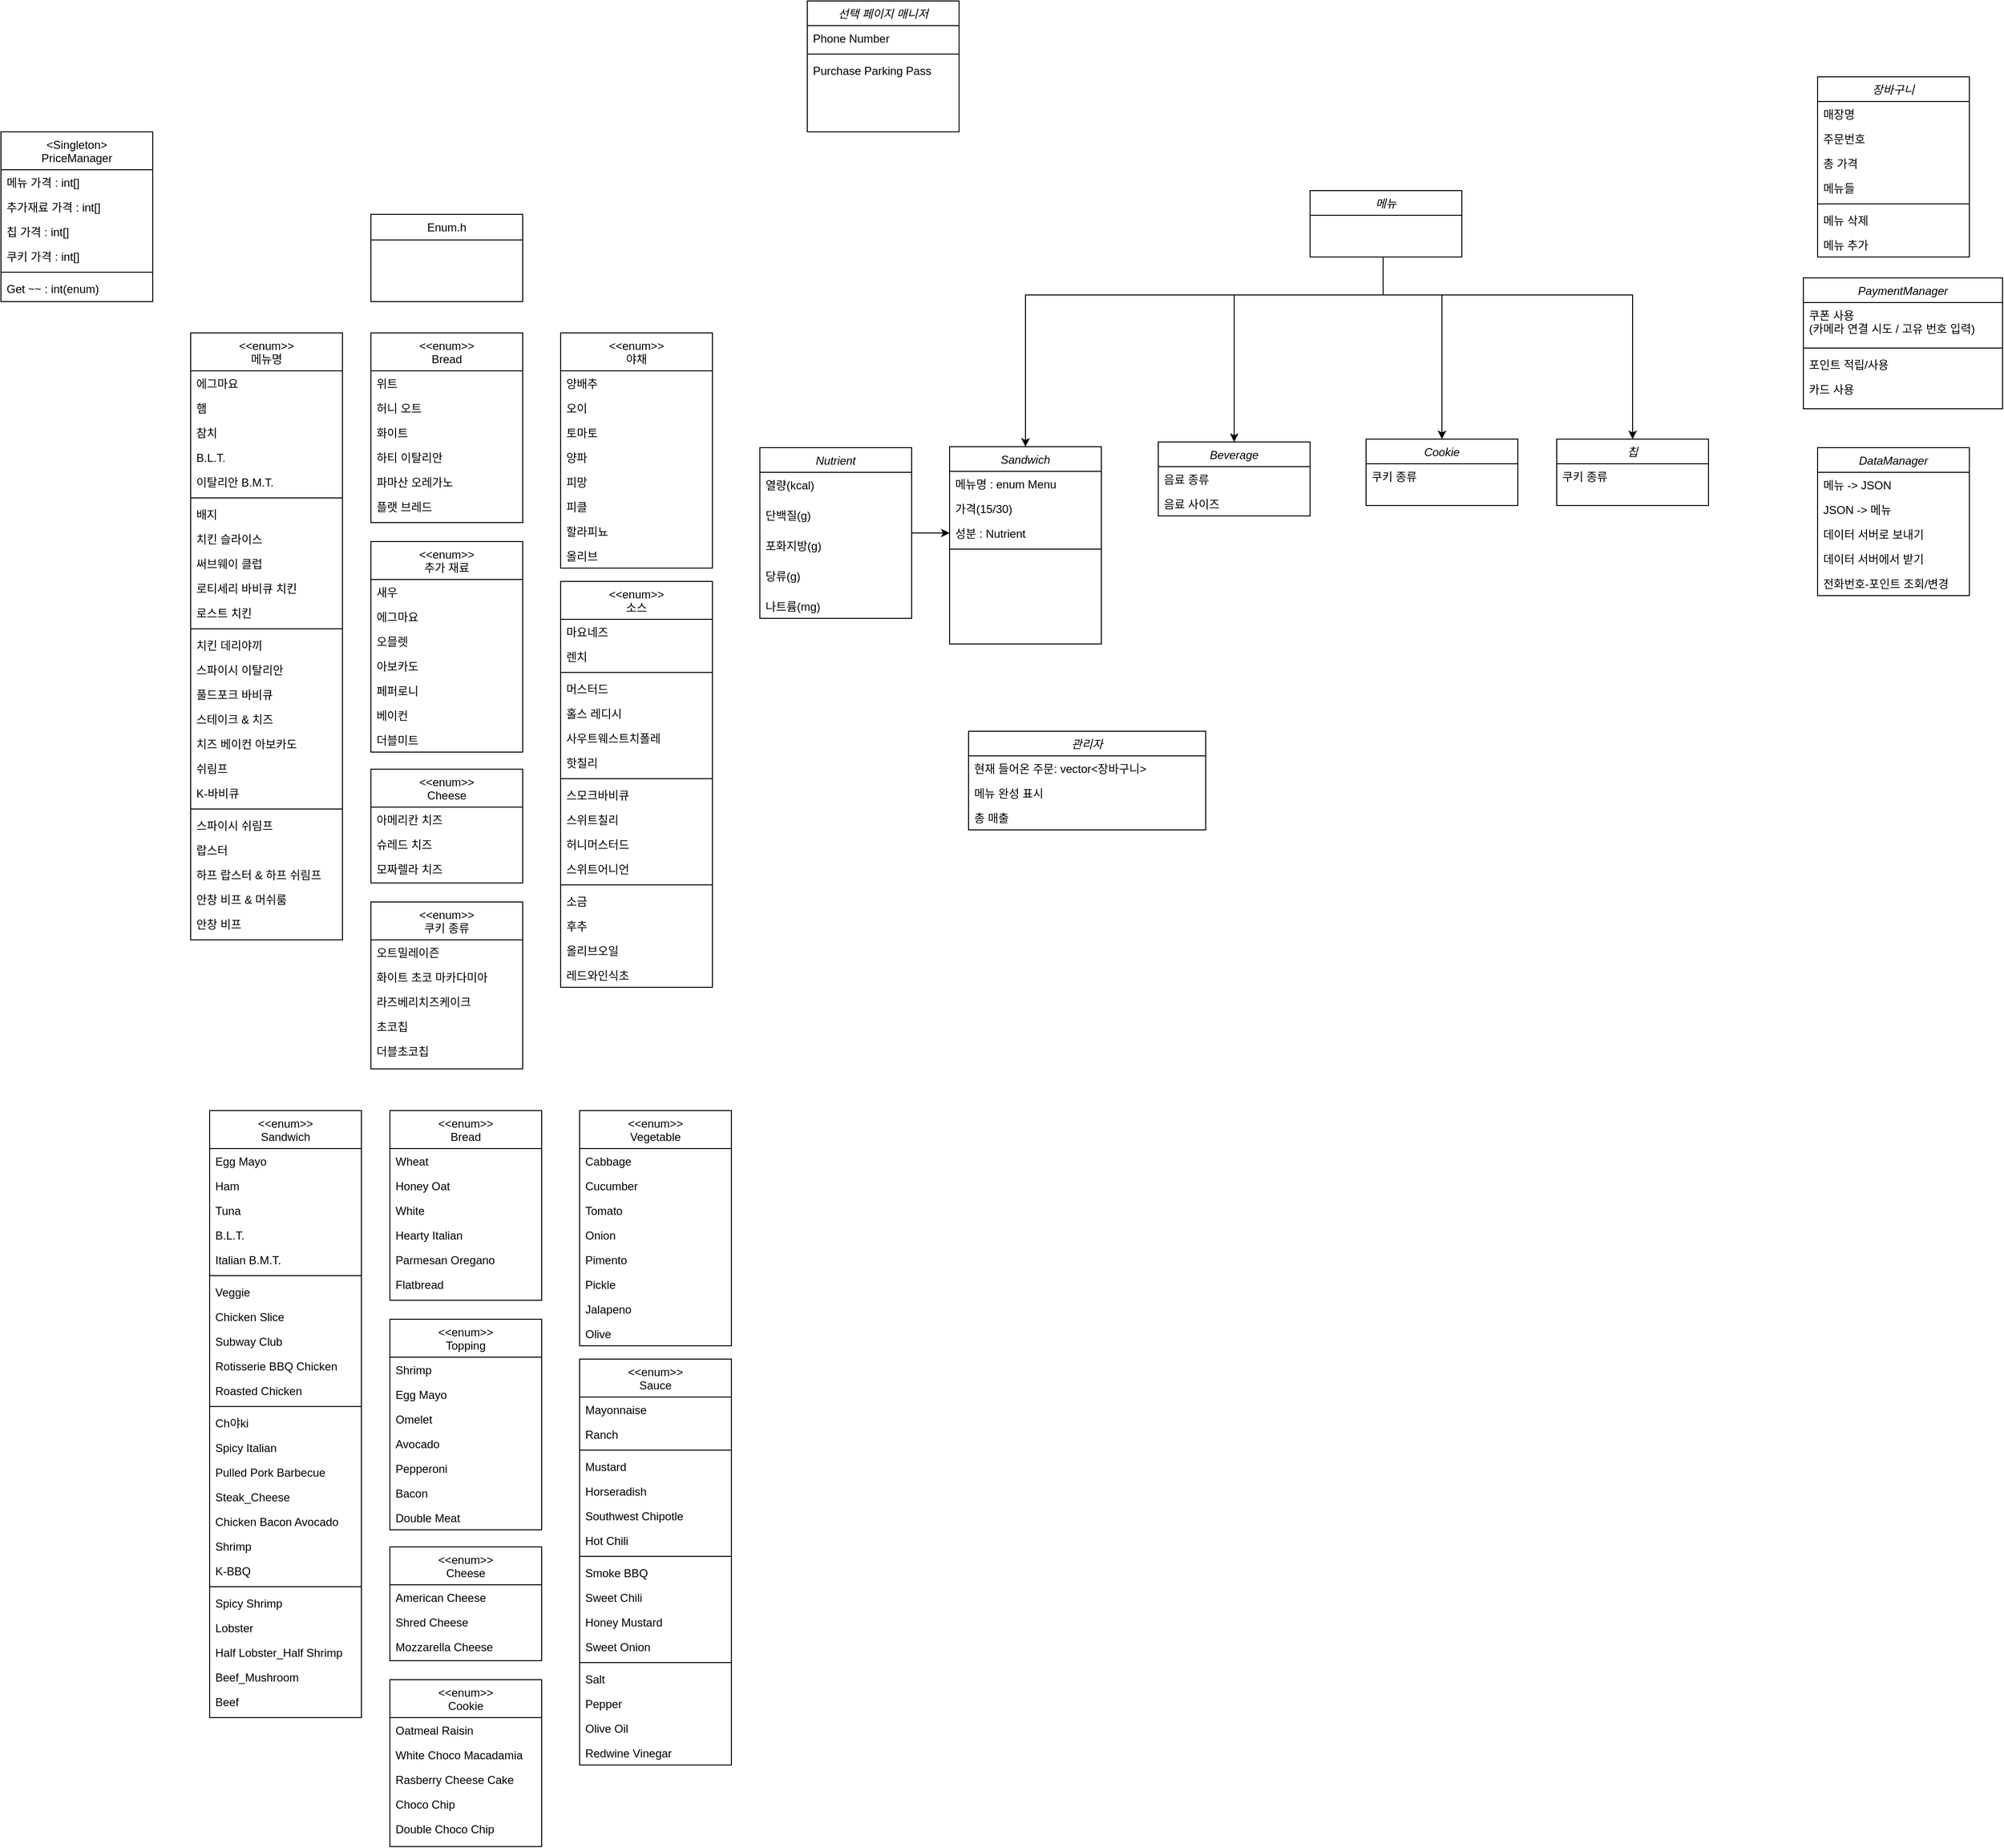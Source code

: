 <mxfile version="24.7.17">
  <diagram id="C5RBs43oDa-KdzZeNtuy" name="Page-1">
    <mxGraphModel dx="1789" dy="705" grid="1" gridSize="10" guides="1" tooltips="1" connect="1" arrows="1" fold="1" page="1" pageScale="1" pageWidth="827" pageHeight="1169" math="0" shadow="0">
      <root>
        <mxCell id="WIyWlLk6GJQsqaUBKTNV-0" />
        <mxCell id="WIyWlLk6GJQsqaUBKTNV-1" parent="WIyWlLk6GJQsqaUBKTNV-0" />
        <mxCell id="HlhbXuRmDf55zSFs6pWT-0" value="Sandwich" style="swimlane;fontStyle=2;align=center;verticalAlign=top;childLayout=stackLayout;horizontal=1;startSize=26;horizontalStack=0;resizeParent=1;resizeLast=0;collapsible=1;marginBottom=0;rounded=0;shadow=0;strokeWidth=1;" parent="WIyWlLk6GJQsqaUBKTNV-1" vertex="1">
          <mxGeometry x="290" y="590" width="160" height="208" as="geometry">
            <mxRectangle x="230" y="140" width="160" height="26" as="alternateBounds" />
          </mxGeometry>
        </mxCell>
        <mxCell id="HlhbXuRmDf55zSFs6pWT-2" value="메뉴명 : enum Menu" style="text;align=left;verticalAlign=top;spacingLeft=4;spacingRight=4;overflow=hidden;rotatable=0;points=[[0,0.5],[1,0.5]];portConstraint=eastwest;rounded=0;shadow=0;html=0;" parent="HlhbXuRmDf55zSFs6pWT-0" vertex="1">
          <mxGeometry y="26" width="160" height="26" as="geometry" />
        </mxCell>
        <mxCell id="HlhbXuRmDf55zSFs6pWT-18" value="가격(15/30)" style="text;align=left;verticalAlign=top;spacingLeft=4;spacingRight=4;overflow=hidden;rotatable=0;points=[[0,0.5],[1,0.5]];portConstraint=eastwest;rounded=0;shadow=0;html=0;" parent="HlhbXuRmDf55zSFs6pWT-0" vertex="1">
          <mxGeometry y="52" width="160" height="26" as="geometry" />
        </mxCell>
        <mxCell id="HlhbXuRmDf55zSFs6pWT-5" value="성분 : Nutrient" style="text;align=left;verticalAlign=top;spacingLeft=4;spacingRight=4;overflow=hidden;rotatable=0;points=[[0,0.5],[1,0.5]];portConstraint=eastwest;" parent="HlhbXuRmDf55zSFs6pWT-0" vertex="1">
          <mxGeometry y="78" width="160" height="26" as="geometry" />
        </mxCell>
        <mxCell id="HlhbXuRmDf55zSFs6pWT-4" value="" style="line;html=1;strokeWidth=1;align=left;verticalAlign=middle;spacingTop=-1;spacingLeft=3;spacingRight=3;rotatable=0;labelPosition=right;points=[];portConstraint=eastwest;" parent="HlhbXuRmDf55zSFs6pWT-0" vertex="1">
          <mxGeometry y="104" width="160" height="8" as="geometry" />
        </mxCell>
        <mxCell id="HlhbXuRmDf55zSFs6pWT-6" value="Beverage" style="swimlane;fontStyle=2;align=center;verticalAlign=top;childLayout=stackLayout;horizontal=1;startSize=26;horizontalStack=0;resizeParent=1;resizeLast=0;collapsible=1;marginBottom=0;rounded=0;shadow=0;strokeWidth=1;" parent="WIyWlLk6GJQsqaUBKTNV-1" vertex="1">
          <mxGeometry x="510" y="585" width="160" height="78" as="geometry">
            <mxRectangle x="230" y="140" width="160" height="26" as="alternateBounds" />
          </mxGeometry>
        </mxCell>
        <mxCell id="HlhbXuRmDf55zSFs6pWT-7" value="음료 종류" style="text;align=left;verticalAlign=top;spacingLeft=4;spacingRight=4;overflow=hidden;rotatable=0;points=[[0,0.5],[1,0.5]];portConstraint=eastwest;rounded=0;shadow=0;html=0;" parent="HlhbXuRmDf55zSFs6pWT-6" vertex="1">
          <mxGeometry y="26" width="160" height="26" as="geometry" />
        </mxCell>
        <mxCell id="HlhbXuRmDf55zSFs6pWT-9" value="음료 사이즈" style="text;align=left;verticalAlign=top;spacingLeft=4;spacingRight=4;overflow=hidden;rotatable=0;points=[[0,0.5],[1,0.5]];portConstraint=eastwest;" parent="HlhbXuRmDf55zSFs6pWT-6" vertex="1">
          <mxGeometry y="52" width="160" height="26" as="geometry" />
        </mxCell>
        <mxCell id="HlhbXuRmDf55zSFs6pWT-14" value="PaymentManager" style="swimlane;fontStyle=2;align=center;verticalAlign=top;childLayout=stackLayout;horizontal=1;startSize=26;horizontalStack=0;resizeParent=1;resizeLast=0;collapsible=1;marginBottom=0;rounded=0;shadow=0;strokeWidth=1;" parent="WIyWlLk6GJQsqaUBKTNV-1" vertex="1">
          <mxGeometry x="1190" y="412" width="210" height="138" as="geometry">
            <mxRectangle x="230" y="140" width="160" height="26" as="alternateBounds" />
          </mxGeometry>
        </mxCell>
        <mxCell id="HlhbXuRmDf55zSFs6pWT-15" value="쿠폰 사용&#xa;(카메라 연결 시도 / 고유 번호 입력)" style="text;align=left;verticalAlign=top;spacingLeft=4;spacingRight=4;overflow=hidden;rotatable=0;points=[[0,0.5],[1,0.5]];portConstraint=eastwest;rounded=0;shadow=0;html=0;" parent="HlhbXuRmDf55zSFs6pWT-14" vertex="1">
          <mxGeometry y="26" width="210" height="44" as="geometry" />
        </mxCell>
        <mxCell id="HlhbXuRmDf55zSFs6pWT-16" value="" style="line;html=1;strokeWidth=1;align=left;verticalAlign=middle;spacingTop=-1;spacingLeft=3;spacingRight=3;rotatable=0;labelPosition=right;points=[];portConstraint=eastwest;" parent="HlhbXuRmDf55zSFs6pWT-14" vertex="1">
          <mxGeometry y="70" width="210" height="8" as="geometry" />
        </mxCell>
        <mxCell id="HlhbXuRmDf55zSFs6pWT-207" value="포인트 적립/사용" style="text;align=left;verticalAlign=top;spacingLeft=4;spacingRight=4;overflow=hidden;rotatable=0;points=[[0,0.5],[1,0.5]];portConstraint=eastwest;rounded=0;shadow=0;html=0;" parent="HlhbXuRmDf55zSFs6pWT-14" vertex="1">
          <mxGeometry y="78" width="210" height="26" as="geometry" />
        </mxCell>
        <mxCell id="HlhbXuRmDf55zSFs6pWT-213" value="카드 사용" style="text;align=left;verticalAlign=top;spacingLeft=4;spacingRight=4;overflow=hidden;rotatable=0;points=[[0,0.5],[1,0.5]];portConstraint=eastwest;rounded=0;shadow=0;html=0;" parent="HlhbXuRmDf55zSFs6pWT-14" vertex="1">
          <mxGeometry y="104" width="210" height="26" as="geometry" />
        </mxCell>
        <mxCell id="HlhbXuRmDf55zSFs6pWT-31" style="edgeStyle=orthogonalEdgeStyle;rounded=0;orthogonalLoop=1;jettySize=auto;html=1;" parent="WIyWlLk6GJQsqaUBKTNV-1" source="HlhbXuRmDf55zSFs6pWT-22" target="HlhbXuRmDf55zSFs6pWT-5" edge="1">
          <mxGeometry relative="1" as="geometry" />
        </mxCell>
        <mxCell id="HlhbXuRmDf55zSFs6pWT-22" value="Nutrient" style="swimlane;fontStyle=2;align=center;verticalAlign=top;childLayout=stackLayout;horizontal=1;startSize=26;horizontalStack=0;resizeParent=1;resizeLast=0;collapsible=1;marginBottom=0;rounded=0;shadow=0;strokeWidth=1;" parent="WIyWlLk6GJQsqaUBKTNV-1" vertex="1">
          <mxGeometry x="90" y="591" width="160" height="180" as="geometry">
            <mxRectangle x="230" y="140" width="160" height="26" as="alternateBounds" />
          </mxGeometry>
        </mxCell>
        <mxCell id="HlhbXuRmDf55zSFs6pWT-25" value="열량(kcal)" style="text;align=left;verticalAlign=top;spacingLeft=4;spacingRight=4;overflow=hidden;rotatable=0;points=[[0,0.5],[1,0.5]];portConstraint=eastwest;rounded=0;shadow=0;html=0;" parent="HlhbXuRmDf55zSFs6pWT-22" vertex="1">
          <mxGeometry y="26" width="160" height="32" as="geometry" />
        </mxCell>
        <mxCell id="HlhbXuRmDf55zSFs6pWT-27" value="단백질(g)" style="text;align=left;verticalAlign=top;spacingLeft=4;spacingRight=4;overflow=hidden;rotatable=0;points=[[0,0.5],[1,0.5]];portConstraint=eastwest;rounded=0;shadow=0;html=0;" parent="HlhbXuRmDf55zSFs6pWT-22" vertex="1">
          <mxGeometry y="58" width="160" height="32" as="geometry" />
        </mxCell>
        <mxCell id="HlhbXuRmDf55zSFs6pWT-28" value="포화지방(g)" style="text;align=left;verticalAlign=top;spacingLeft=4;spacingRight=4;overflow=hidden;rotatable=0;points=[[0,0.5],[1,0.5]];portConstraint=eastwest;rounded=0;shadow=0;html=0;" parent="HlhbXuRmDf55zSFs6pWT-22" vertex="1">
          <mxGeometry y="90" width="160" height="32" as="geometry" />
        </mxCell>
        <mxCell id="HlhbXuRmDf55zSFs6pWT-30" value="당류(g)" style="text;align=left;verticalAlign=top;spacingLeft=4;spacingRight=4;overflow=hidden;rotatable=0;points=[[0,0.5],[1,0.5]];portConstraint=eastwest;rounded=0;shadow=0;html=0;" parent="HlhbXuRmDf55zSFs6pWT-22" vertex="1">
          <mxGeometry y="122" width="160" height="32" as="geometry" />
        </mxCell>
        <mxCell id="HlhbXuRmDf55zSFs6pWT-29" value="나트륨(mg)" style="text;align=left;verticalAlign=top;spacingLeft=4;spacingRight=4;overflow=hidden;rotatable=0;points=[[0,0.5],[1,0.5]];portConstraint=eastwest;" parent="HlhbXuRmDf55zSFs6pWT-22" vertex="1">
          <mxGeometry y="154" width="160" height="26" as="geometry" />
        </mxCell>
        <mxCell id="HlhbXuRmDf55zSFs6pWT-32" value="&lt;&lt;enum&gt;&gt;&#xa;메뉴명" style="swimlane;fontStyle=0;align=center;verticalAlign=top;childLayout=stackLayout;horizontal=1;startSize=40;horizontalStack=0;resizeParent=1;resizeLast=0;collapsible=1;marginBottom=0;rounded=0;shadow=0;strokeWidth=1;" parent="WIyWlLk6GJQsqaUBKTNV-1" vertex="1">
          <mxGeometry x="-510" y="470" width="160" height="640" as="geometry">
            <mxRectangle x="340" y="380" width="170" height="26" as="alternateBounds" />
          </mxGeometry>
        </mxCell>
        <mxCell id="HlhbXuRmDf55zSFs6pWT-33" value="에그마요" style="text;align=left;verticalAlign=top;spacingLeft=4;spacingRight=4;overflow=hidden;rotatable=0;points=[[0,0.5],[1,0.5]];portConstraint=eastwest;" parent="HlhbXuRmDf55zSFs6pWT-32" vertex="1">
          <mxGeometry y="40" width="160" height="26" as="geometry" />
        </mxCell>
        <mxCell id="HlhbXuRmDf55zSFs6pWT-35" value="햄" style="text;align=left;verticalAlign=top;spacingLeft=4;spacingRight=4;overflow=hidden;rotatable=0;points=[[0,0.5],[1,0.5]];portConstraint=eastwest;" parent="HlhbXuRmDf55zSFs6pWT-32" vertex="1">
          <mxGeometry y="66" width="160" height="26" as="geometry" />
        </mxCell>
        <mxCell id="HlhbXuRmDf55zSFs6pWT-40" value="참치" style="text;align=left;verticalAlign=top;spacingLeft=4;spacingRight=4;overflow=hidden;rotatable=0;points=[[0,0.5],[1,0.5]];portConstraint=eastwest;" parent="HlhbXuRmDf55zSFs6pWT-32" vertex="1">
          <mxGeometry y="92" width="160" height="26" as="geometry" />
        </mxCell>
        <mxCell id="HlhbXuRmDf55zSFs6pWT-37" value="B.L.T." style="text;align=left;verticalAlign=top;spacingLeft=4;spacingRight=4;overflow=hidden;rotatable=0;points=[[0,0.5],[1,0.5]];portConstraint=eastwest;" parent="HlhbXuRmDf55zSFs6pWT-32" vertex="1">
          <mxGeometry y="118" width="160" height="26" as="geometry" />
        </mxCell>
        <mxCell id="HlhbXuRmDf55zSFs6pWT-39" value="이탈리안 B.M.T." style="text;align=left;verticalAlign=top;spacingLeft=4;spacingRight=4;overflow=hidden;rotatable=0;points=[[0,0.5],[1,0.5]];portConstraint=eastwest;" parent="HlhbXuRmDf55zSFs6pWT-32" vertex="1">
          <mxGeometry y="144" width="160" height="26" as="geometry" />
        </mxCell>
        <mxCell id="HlhbXuRmDf55zSFs6pWT-42" value="" style="line;html=1;strokeWidth=1;align=left;verticalAlign=middle;spacingTop=-1;spacingLeft=3;spacingRight=3;rotatable=0;labelPosition=right;points=[];portConstraint=eastwest;" parent="HlhbXuRmDf55zSFs6pWT-32" vertex="1">
          <mxGeometry y="170" width="160" height="8" as="geometry" />
        </mxCell>
        <mxCell id="HlhbXuRmDf55zSFs6pWT-36" value="배지" style="text;align=left;verticalAlign=top;spacingLeft=4;spacingRight=4;overflow=hidden;rotatable=0;points=[[0,0.5],[1,0.5]];portConstraint=eastwest;" parent="HlhbXuRmDf55zSFs6pWT-32" vertex="1">
          <mxGeometry y="178" width="160" height="26" as="geometry" />
        </mxCell>
        <mxCell id="HlhbXuRmDf55zSFs6pWT-38" value="치킨 슬라이스" style="text;align=left;verticalAlign=top;spacingLeft=4;spacingRight=4;overflow=hidden;rotatable=0;points=[[0,0.5],[1,0.5]];portConstraint=eastwest;" parent="HlhbXuRmDf55zSFs6pWT-32" vertex="1">
          <mxGeometry y="204" width="160" height="26" as="geometry" />
        </mxCell>
        <mxCell id="HlhbXuRmDf55zSFs6pWT-41" value="써브웨이 클럽" style="text;align=left;verticalAlign=top;spacingLeft=4;spacingRight=4;overflow=hidden;rotatable=0;points=[[0,0.5],[1,0.5]];portConstraint=eastwest;" parent="HlhbXuRmDf55zSFs6pWT-32" vertex="1">
          <mxGeometry y="230" width="160" height="26" as="geometry" />
        </mxCell>
        <mxCell id="HlhbXuRmDf55zSFs6pWT-43" value="로티세리 바비큐 치킨" style="text;align=left;verticalAlign=top;spacingLeft=4;spacingRight=4;overflow=hidden;rotatable=0;points=[[0,0.5],[1,0.5]];portConstraint=eastwest;" parent="HlhbXuRmDf55zSFs6pWT-32" vertex="1">
          <mxGeometry y="256" width="160" height="26" as="geometry" />
        </mxCell>
        <mxCell id="HlhbXuRmDf55zSFs6pWT-44" value="로스트 치킨" style="text;align=left;verticalAlign=top;spacingLeft=4;spacingRight=4;overflow=hidden;rotatable=0;points=[[0,0.5],[1,0.5]];portConstraint=eastwest;" parent="HlhbXuRmDf55zSFs6pWT-32" vertex="1">
          <mxGeometry y="282" width="160" height="26" as="geometry" />
        </mxCell>
        <mxCell id="HlhbXuRmDf55zSFs6pWT-46" value="" style="line;html=1;strokeWidth=1;align=left;verticalAlign=middle;spacingTop=-1;spacingLeft=3;spacingRight=3;rotatable=0;labelPosition=right;points=[];portConstraint=eastwest;" parent="HlhbXuRmDf55zSFs6pWT-32" vertex="1">
          <mxGeometry y="308" width="160" height="8" as="geometry" />
        </mxCell>
        <mxCell id="HlhbXuRmDf55zSFs6pWT-45" value="치킨 데리야끼" style="text;align=left;verticalAlign=top;spacingLeft=4;spacingRight=4;overflow=hidden;rotatable=0;points=[[0,0.5],[1,0.5]];portConstraint=eastwest;" parent="HlhbXuRmDf55zSFs6pWT-32" vertex="1">
          <mxGeometry y="316" width="160" height="26" as="geometry" />
        </mxCell>
        <mxCell id="HlhbXuRmDf55zSFs6pWT-48" value="스파이시 이탈리안" style="text;align=left;verticalAlign=top;spacingLeft=4;spacingRight=4;overflow=hidden;rotatable=0;points=[[0,0.5],[1,0.5]];portConstraint=eastwest;" parent="HlhbXuRmDf55zSFs6pWT-32" vertex="1">
          <mxGeometry y="342" width="160" height="26" as="geometry" />
        </mxCell>
        <mxCell id="HlhbXuRmDf55zSFs6pWT-49" value="풀드포크 바비큐" style="text;align=left;verticalAlign=top;spacingLeft=4;spacingRight=4;overflow=hidden;rotatable=0;points=[[0,0.5],[1,0.5]];portConstraint=eastwest;" parent="HlhbXuRmDf55zSFs6pWT-32" vertex="1">
          <mxGeometry y="368" width="160" height="26" as="geometry" />
        </mxCell>
        <mxCell id="HlhbXuRmDf55zSFs6pWT-50" value="스테이크 &amp; 치즈" style="text;align=left;verticalAlign=top;spacingLeft=4;spacingRight=4;overflow=hidden;rotatable=0;points=[[0,0.5],[1,0.5]];portConstraint=eastwest;" parent="HlhbXuRmDf55zSFs6pWT-32" vertex="1">
          <mxGeometry y="394" width="160" height="26" as="geometry" />
        </mxCell>
        <mxCell id="HlhbXuRmDf55zSFs6pWT-51" value="치즈 베이컨 아보카도" style="text;align=left;verticalAlign=top;spacingLeft=4;spacingRight=4;overflow=hidden;rotatable=0;points=[[0,0.5],[1,0.5]];portConstraint=eastwest;" parent="HlhbXuRmDf55zSFs6pWT-32" vertex="1">
          <mxGeometry y="420" width="160" height="26" as="geometry" />
        </mxCell>
        <mxCell id="HlhbXuRmDf55zSFs6pWT-52" value="쉬림프" style="text;align=left;verticalAlign=top;spacingLeft=4;spacingRight=4;overflow=hidden;rotatable=0;points=[[0,0.5],[1,0.5]];portConstraint=eastwest;" parent="HlhbXuRmDf55zSFs6pWT-32" vertex="1">
          <mxGeometry y="446" width="160" height="26" as="geometry" />
        </mxCell>
        <mxCell id="HlhbXuRmDf55zSFs6pWT-53" value="K-바비큐" style="text;align=left;verticalAlign=top;spacingLeft=4;spacingRight=4;overflow=hidden;rotatable=0;points=[[0,0.5],[1,0.5]];portConstraint=eastwest;" parent="HlhbXuRmDf55zSFs6pWT-32" vertex="1">
          <mxGeometry y="472" width="160" height="26" as="geometry" />
        </mxCell>
        <mxCell id="HlhbXuRmDf55zSFs6pWT-54" value="" style="line;html=1;strokeWidth=1;align=left;verticalAlign=middle;spacingTop=-1;spacingLeft=3;spacingRight=3;rotatable=0;labelPosition=right;points=[];portConstraint=eastwest;" parent="HlhbXuRmDf55zSFs6pWT-32" vertex="1">
          <mxGeometry y="498" width="160" height="8" as="geometry" />
        </mxCell>
        <mxCell id="HlhbXuRmDf55zSFs6pWT-55" value="스파이시 쉬림프" style="text;align=left;verticalAlign=top;spacingLeft=4;spacingRight=4;overflow=hidden;rotatable=0;points=[[0,0.5],[1,0.5]];portConstraint=eastwest;" parent="HlhbXuRmDf55zSFs6pWT-32" vertex="1">
          <mxGeometry y="506" width="160" height="26" as="geometry" />
        </mxCell>
        <mxCell id="HlhbXuRmDf55zSFs6pWT-56" value="랍스터" style="text;align=left;verticalAlign=top;spacingLeft=4;spacingRight=4;overflow=hidden;rotatable=0;points=[[0,0.5],[1,0.5]];portConstraint=eastwest;" parent="HlhbXuRmDf55zSFs6pWT-32" vertex="1">
          <mxGeometry y="532" width="160" height="26" as="geometry" />
        </mxCell>
        <mxCell id="HlhbXuRmDf55zSFs6pWT-57" value="하프 랍스터 &amp; 하프 쉬림프" style="text;align=left;verticalAlign=top;spacingLeft=4;spacingRight=4;overflow=hidden;rotatable=0;points=[[0,0.5],[1,0.5]];portConstraint=eastwest;" parent="HlhbXuRmDf55zSFs6pWT-32" vertex="1">
          <mxGeometry y="558" width="160" height="26" as="geometry" />
        </mxCell>
        <mxCell id="HlhbXuRmDf55zSFs6pWT-58" value="안창 비프 &amp; 머쉬룸" style="text;align=left;verticalAlign=top;spacingLeft=4;spacingRight=4;overflow=hidden;rotatable=0;points=[[0,0.5],[1,0.5]];portConstraint=eastwest;" parent="HlhbXuRmDf55zSFs6pWT-32" vertex="1">
          <mxGeometry y="584" width="160" height="26" as="geometry" />
        </mxCell>
        <mxCell id="HlhbXuRmDf55zSFs6pWT-59" value="안창 비프" style="text;align=left;verticalAlign=top;spacingLeft=4;spacingRight=4;overflow=hidden;rotatable=0;points=[[0,0.5],[1,0.5]];portConstraint=eastwest;" parent="HlhbXuRmDf55zSFs6pWT-32" vertex="1">
          <mxGeometry y="610" width="160" height="26" as="geometry" />
        </mxCell>
        <mxCell id="HlhbXuRmDf55zSFs6pWT-60" value="&lt;&lt;enum&gt;&gt;&#xa;Bread" style="swimlane;fontStyle=0;align=center;verticalAlign=top;childLayout=stackLayout;horizontal=1;startSize=40;horizontalStack=0;resizeParent=1;resizeLast=0;collapsible=1;marginBottom=0;rounded=0;shadow=0;strokeWidth=1;" parent="WIyWlLk6GJQsqaUBKTNV-1" vertex="1">
          <mxGeometry x="-320" y="470" width="160" height="200" as="geometry">
            <mxRectangle x="340" y="380" width="170" height="26" as="alternateBounds" />
          </mxGeometry>
        </mxCell>
        <mxCell id="HlhbXuRmDf55zSFs6pWT-61" value="위트" style="text;align=left;verticalAlign=top;spacingLeft=4;spacingRight=4;overflow=hidden;rotatable=0;points=[[0,0.5],[1,0.5]];portConstraint=eastwest;" parent="HlhbXuRmDf55zSFs6pWT-60" vertex="1">
          <mxGeometry y="40" width="160" height="26" as="geometry" />
        </mxCell>
        <mxCell id="HlhbXuRmDf55zSFs6pWT-62" value="허니 오트" style="text;align=left;verticalAlign=top;spacingLeft=4;spacingRight=4;overflow=hidden;rotatable=0;points=[[0,0.5],[1,0.5]];portConstraint=eastwest;" parent="HlhbXuRmDf55zSFs6pWT-60" vertex="1">
          <mxGeometry y="66" width="160" height="26" as="geometry" />
        </mxCell>
        <mxCell id="HlhbXuRmDf55zSFs6pWT-63" value="화이트" style="text;align=left;verticalAlign=top;spacingLeft=4;spacingRight=4;overflow=hidden;rotatable=0;points=[[0,0.5],[1,0.5]];portConstraint=eastwest;" parent="HlhbXuRmDf55zSFs6pWT-60" vertex="1">
          <mxGeometry y="92" width="160" height="26" as="geometry" />
        </mxCell>
        <mxCell id="HlhbXuRmDf55zSFs6pWT-64" value="하티 이탈리안" style="text;align=left;verticalAlign=top;spacingLeft=4;spacingRight=4;overflow=hidden;rotatable=0;points=[[0,0.5],[1,0.5]];portConstraint=eastwest;" parent="HlhbXuRmDf55zSFs6pWT-60" vertex="1">
          <mxGeometry y="118" width="160" height="26" as="geometry" />
        </mxCell>
        <mxCell id="HlhbXuRmDf55zSFs6pWT-65" value="파마산 오레가노" style="text;align=left;verticalAlign=top;spacingLeft=4;spacingRight=4;overflow=hidden;rotatable=0;points=[[0,0.5],[1,0.5]];portConstraint=eastwest;" parent="HlhbXuRmDf55zSFs6pWT-60" vertex="1">
          <mxGeometry y="144" width="160" height="26" as="geometry" />
        </mxCell>
        <mxCell id="HlhbXuRmDf55zSFs6pWT-67" value="플랫 브레드" style="text;align=left;verticalAlign=top;spacingLeft=4;spacingRight=4;overflow=hidden;rotatable=0;points=[[0,0.5],[1,0.5]];portConstraint=eastwest;" parent="HlhbXuRmDf55zSFs6pWT-60" vertex="1">
          <mxGeometry y="170" width="160" height="26" as="geometry" />
        </mxCell>
        <mxCell id="HlhbXuRmDf55zSFs6pWT-86" value="&lt;&lt;enum&gt;&gt;&#xa;추가 재료" style="swimlane;fontStyle=0;align=center;verticalAlign=top;childLayout=stackLayout;horizontal=1;startSize=40;horizontalStack=0;resizeParent=1;resizeLast=0;collapsible=1;marginBottom=0;rounded=0;shadow=0;strokeWidth=1;" parent="WIyWlLk6GJQsqaUBKTNV-1" vertex="1">
          <mxGeometry x="-320" y="690" width="160" height="222" as="geometry">
            <mxRectangle x="340" y="380" width="170" height="26" as="alternateBounds" />
          </mxGeometry>
        </mxCell>
        <mxCell id="HlhbXuRmDf55zSFs6pWT-87" value="새우" style="text;align=left;verticalAlign=top;spacingLeft=4;spacingRight=4;overflow=hidden;rotatable=0;points=[[0,0.5],[1,0.5]];portConstraint=eastwest;" parent="HlhbXuRmDf55zSFs6pWT-86" vertex="1">
          <mxGeometry y="40" width="160" height="26" as="geometry" />
        </mxCell>
        <mxCell id="HlhbXuRmDf55zSFs6pWT-88" value="에그마요" style="text;align=left;verticalAlign=top;spacingLeft=4;spacingRight=4;overflow=hidden;rotatable=0;points=[[0,0.5],[1,0.5]];portConstraint=eastwest;" parent="HlhbXuRmDf55zSFs6pWT-86" vertex="1">
          <mxGeometry y="66" width="160" height="26" as="geometry" />
        </mxCell>
        <mxCell id="HlhbXuRmDf55zSFs6pWT-89" value="오믈렛" style="text;align=left;verticalAlign=top;spacingLeft=4;spacingRight=4;overflow=hidden;rotatable=0;points=[[0,0.5],[1,0.5]];portConstraint=eastwest;" parent="HlhbXuRmDf55zSFs6pWT-86" vertex="1">
          <mxGeometry y="92" width="160" height="26" as="geometry" />
        </mxCell>
        <mxCell id="HlhbXuRmDf55zSFs6pWT-90" value="아보카도" style="text;align=left;verticalAlign=top;spacingLeft=4;spacingRight=4;overflow=hidden;rotatable=0;points=[[0,0.5],[1,0.5]];portConstraint=eastwest;" parent="HlhbXuRmDf55zSFs6pWT-86" vertex="1">
          <mxGeometry y="118" width="160" height="26" as="geometry" />
        </mxCell>
        <mxCell id="HlhbXuRmDf55zSFs6pWT-91" value="페퍼로니" style="text;align=left;verticalAlign=top;spacingLeft=4;spacingRight=4;overflow=hidden;rotatable=0;points=[[0,0.5],[1,0.5]];portConstraint=eastwest;" parent="HlhbXuRmDf55zSFs6pWT-86" vertex="1">
          <mxGeometry y="144" width="160" height="26" as="geometry" />
        </mxCell>
        <mxCell id="HlhbXuRmDf55zSFs6pWT-92" value="베이컨" style="text;align=left;verticalAlign=top;spacingLeft=4;spacingRight=4;overflow=hidden;rotatable=0;points=[[0,0.5],[1,0.5]];portConstraint=eastwest;" parent="HlhbXuRmDf55zSFs6pWT-86" vertex="1">
          <mxGeometry y="170" width="160" height="26" as="geometry" />
        </mxCell>
        <mxCell id="HlhbXuRmDf55zSFs6pWT-100" value="더블미트" style="text;align=left;verticalAlign=top;spacingLeft=4;spacingRight=4;overflow=hidden;rotatable=0;points=[[0,0.5],[1,0.5]];portConstraint=eastwest;" parent="HlhbXuRmDf55zSFs6pWT-86" vertex="1">
          <mxGeometry y="196" width="160" height="26" as="geometry" />
        </mxCell>
        <mxCell id="HlhbXuRmDf55zSFs6pWT-93" value="&lt;&lt;enum&gt;&gt;&#xa;Cheese" style="swimlane;fontStyle=0;align=center;verticalAlign=top;childLayout=stackLayout;horizontal=1;startSize=40;horizontalStack=0;resizeParent=1;resizeLast=0;collapsible=1;marginBottom=0;rounded=0;shadow=0;strokeWidth=1;" parent="WIyWlLk6GJQsqaUBKTNV-1" vertex="1">
          <mxGeometry x="-320" y="930" width="160" height="120" as="geometry">
            <mxRectangle x="340" y="380" width="170" height="26" as="alternateBounds" />
          </mxGeometry>
        </mxCell>
        <mxCell id="HlhbXuRmDf55zSFs6pWT-94" value="아메리칸 치즈" style="text;align=left;verticalAlign=top;spacingLeft=4;spacingRight=4;overflow=hidden;rotatable=0;points=[[0,0.5],[1,0.5]];portConstraint=eastwest;" parent="HlhbXuRmDf55zSFs6pWT-93" vertex="1">
          <mxGeometry y="40" width="160" height="26" as="geometry" />
        </mxCell>
        <mxCell id="HlhbXuRmDf55zSFs6pWT-95" value="슈레드 치즈" style="text;align=left;verticalAlign=top;spacingLeft=4;spacingRight=4;overflow=hidden;rotatable=0;points=[[0,0.5],[1,0.5]];portConstraint=eastwest;" parent="HlhbXuRmDf55zSFs6pWT-93" vertex="1">
          <mxGeometry y="66" width="160" height="26" as="geometry" />
        </mxCell>
        <mxCell id="HlhbXuRmDf55zSFs6pWT-96" value="모짜렐라 치즈" style="text;align=left;verticalAlign=top;spacingLeft=4;spacingRight=4;overflow=hidden;rotatable=0;points=[[0,0.5],[1,0.5]];portConstraint=eastwest;" parent="HlhbXuRmDf55zSFs6pWT-93" vertex="1">
          <mxGeometry y="92" width="160" height="26" as="geometry" />
        </mxCell>
        <mxCell id="HlhbXuRmDf55zSFs6pWT-101" value="&lt;&lt;enum&gt;&gt;&#xa;야채" style="swimlane;fontStyle=0;align=center;verticalAlign=top;childLayout=stackLayout;horizontal=1;startSize=40;horizontalStack=0;resizeParent=1;resizeLast=0;collapsible=1;marginBottom=0;rounded=0;shadow=0;strokeWidth=1;" parent="WIyWlLk6GJQsqaUBKTNV-1" vertex="1">
          <mxGeometry x="-120" y="470" width="160" height="248" as="geometry">
            <mxRectangle x="340" y="380" width="170" height="26" as="alternateBounds" />
          </mxGeometry>
        </mxCell>
        <mxCell id="HlhbXuRmDf55zSFs6pWT-102" value="양배추" style="text;align=left;verticalAlign=top;spacingLeft=4;spacingRight=4;overflow=hidden;rotatable=0;points=[[0,0.5],[1,0.5]];portConstraint=eastwest;" parent="HlhbXuRmDf55zSFs6pWT-101" vertex="1">
          <mxGeometry y="40" width="160" height="26" as="geometry" />
        </mxCell>
        <mxCell id="HlhbXuRmDf55zSFs6pWT-103" value="오이" style="text;align=left;verticalAlign=top;spacingLeft=4;spacingRight=4;overflow=hidden;rotatable=0;points=[[0,0.5],[1,0.5]];portConstraint=eastwest;" parent="HlhbXuRmDf55zSFs6pWT-101" vertex="1">
          <mxGeometry y="66" width="160" height="26" as="geometry" />
        </mxCell>
        <mxCell id="HlhbXuRmDf55zSFs6pWT-104" value="토마토" style="text;align=left;verticalAlign=top;spacingLeft=4;spacingRight=4;overflow=hidden;rotatable=0;points=[[0,0.5],[1,0.5]];portConstraint=eastwest;" parent="HlhbXuRmDf55zSFs6pWT-101" vertex="1">
          <mxGeometry y="92" width="160" height="26" as="geometry" />
        </mxCell>
        <mxCell id="HlhbXuRmDf55zSFs6pWT-105" value="양파" style="text;align=left;verticalAlign=top;spacingLeft=4;spacingRight=4;overflow=hidden;rotatable=0;points=[[0,0.5],[1,0.5]];portConstraint=eastwest;" parent="HlhbXuRmDf55zSFs6pWT-101" vertex="1">
          <mxGeometry y="118" width="160" height="26" as="geometry" />
        </mxCell>
        <mxCell id="HlhbXuRmDf55zSFs6pWT-106" value="피망" style="text;align=left;verticalAlign=top;spacingLeft=4;spacingRight=4;overflow=hidden;rotatable=0;points=[[0,0.5],[1,0.5]];portConstraint=eastwest;" parent="HlhbXuRmDf55zSFs6pWT-101" vertex="1">
          <mxGeometry y="144" width="160" height="26" as="geometry" />
        </mxCell>
        <mxCell id="HlhbXuRmDf55zSFs6pWT-108" value="피클" style="text;align=left;verticalAlign=top;spacingLeft=4;spacingRight=4;overflow=hidden;rotatable=0;points=[[0,0.5],[1,0.5]];portConstraint=eastwest;" parent="HlhbXuRmDf55zSFs6pWT-101" vertex="1">
          <mxGeometry y="170" width="160" height="26" as="geometry" />
        </mxCell>
        <mxCell id="HlhbXuRmDf55zSFs6pWT-107" value="할라피뇨" style="text;align=left;verticalAlign=top;spacingLeft=4;spacingRight=4;overflow=hidden;rotatable=0;points=[[0,0.5],[1,0.5]];portConstraint=eastwest;" parent="HlhbXuRmDf55zSFs6pWT-101" vertex="1">
          <mxGeometry y="196" width="160" height="26" as="geometry" />
        </mxCell>
        <mxCell id="HlhbXuRmDf55zSFs6pWT-109" value="올리브" style="text;align=left;verticalAlign=top;spacingLeft=4;spacingRight=4;overflow=hidden;rotatable=0;points=[[0,0.5],[1,0.5]];portConstraint=eastwest;" parent="HlhbXuRmDf55zSFs6pWT-101" vertex="1">
          <mxGeometry y="222" width="160" height="26" as="geometry" />
        </mxCell>
        <mxCell id="HlhbXuRmDf55zSFs6pWT-110" value="&lt;&lt;enum&gt;&gt;&#xa;소스" style="swimlane;fontStyle=0;align=center;verticalAlign=top;childLayout=stackLayout;horizontal=1;startSize=40;horizontalStack=0;resizeParent=1;resizeLast=0;collapsible=1;marginBottom=0;rounded=0;shadow=0;strokeWidth=1;" parent="WIyWlLk6GJQsqaUBKTNV-1" vertex="1">
          <mxGeometry x="-120" y="732" width="160" height="428" as="geometry">
            <mxRectangle x="340" y="380" width="170" height="26" as="alternateBounds" />
          </mxGeometry>
        </mxCell>
        <mxCell id="HlhbXuRmDf55zSFs6pWT-111" value="마요네즈" style="text;align=left;verticalAlign=top;spacingLeft=4;spacingRight=4;overflow=hidden;rotatable=0;points=[[0,0.5],[1,0.5]];portConstraint=eastwest;" parent="HlhbXuRmDf55zSFs6pWT-110" vertex="1">
          <mxGeometry y="40" width="160" height="26" as="geometry" />
        </mxCell>
        <mxCell id="HlhbXuRmDf55zSFs6pWT-112" value="렌치" style="text;align=left;verticalAlign=top;spacingLeft=4;spacingRight=4;overflow=hidden;rotatable=0;points=[[0,0.5],[1,0.5]];portConstraint=eastwest;" parent="HlhbXuRmDf55zSFs6pWT-110" vertex="1">
          <mxGeometry y="66" width="160" height="26" as="geometry" />
        </mxCell>
        <mxCell id="HlhbXuRmDf55zSFs6pWT-119" value="" style="line;html=1;strokeWidth=1;align=left;verticalAlign=middle;spacingTop=-1;spacingLeft=3;spacingRight=3;rotatable=0;labelPosition=right;points=[];portConstraint=eastwest;" parent="HlhbXuRmDf55zSFs6pWT-110" vertex="1">
          <mxGeometry y="92" width="160" height="8" as="geometry" />
        </mxCell>
        <mxCell id="HlhbXuRmDf55zSFs6pWT-113" value="머스터드" style="text;align=left;verticalAlign=top;spacingLeft=4;spacingRight=4;overflow=hidden;rotatable=0;points=[[0,0.5],[1,0.5]];portConstraint=eastwest;" parent="HlhbXuRmDf55zSFs6pWT-110" vertex="1">
          <mxGeometry y="100" width="160" height="26" as="geometry" />
        </mxCell>
        <mxCell id="HlhbXuRmDf55zSFs6pWT-114" value="홀스 레디시" style="text;align=left;verticalAlign=top;spacingLeft=4;spacingRight=4;overflow=hidden;rotatable=0;points=[[0,0.5],[1,0.5]];portConstraint=eastwest;" parent="HlhbXuRmDf55zSFs6pWT-110" vertex="1">
          <mxGeometry y="126" width="160" height="26" as="geometry" />
        </mxCell>
        <mxCell id="HlhbXuRmDf55zSFs6pWT-115" value="사우트웨스트치폴레" style="text;align=left;verticalAlign=top;spacingLeft=4;spacingRight=4;overflow=hidden;rotatable=0;points=[[0,0.5],[1,0.5]];portConstraint=eastwest;" parent="HlhbXuRmDf55zSFs6pWT-110" vertex="1">
          <mxGeometry y="152" width="160" height="26" as="geometry" />
        </mxCell>
        <mxCell id="HlhbXuRmDf55zSFs6pWT-116" value="핫칠리" style="text;align=left;verticalAlign=top;spacingLeft=4;spacingRight=4;overflow=hidden;rotatable=0;points=[[0,0.5],[1,0.5]];portConstraint=eastwest;" parent="HlhbXuRmDf55zSFs6pWT-110" vertex="1">
          <mxGeometry y="178" width="160" height="26" as="geometry" />
        </mxCell>
        <mxCell id="HlhbXuRmDf55zSFs6pWT-120" value="" style="line;html=1;strokeWidth=1;align=left;verticalAlign=middle;spacingTop=-1;spacingLeft=3;spacingRight=3;rotatable=0;labelPosition=right;points=[];portConstraint=eastwest;" parent="HlhbXuRmDf55zSFs6pWT-110" vertex="1">
          <mxGeometry y="204" width="160" height="8" as="geometry" />
        </mxCell>
        <mxCell id="HlhbXuRmDf55zSFs6pWT-117" value="스모크바비큐" style="text;align=left;verticalAlign=top;spacingLeft=4;spacingRight=4;overflow=hidden;rotatable=0;points=[[0,0.5],[1,0.5]];portConstraint=eastwest;" parent="HlhbXuRmDf55zSFs6pWT-110" vertex="1">
          <mxGeometry y="212" width="160" height="26" as="geometry" />
        </mxCell>
        <mxCell id="HlhbXuRmDf55zSFs6pWT-118" value="스위트칠리" style="text;align=left;verticalAlign=top;spacingLeft=4;spacingRight=4;overflow=hidden;rotatable=0;points=[[0,0.5],[1,0.5]];portConstraint=eastwest;" parent="HlhbXuRmDf55zSFs6pWT-110" vertex="1">
          <mxGeometry y="238" width="160" height="26" as="geometry" />
        </mxCell>
        <mxCell id="HlhbXuRmDf55zSFs6pWT-121" value="허니머스터드" style="text;align=left;verticalAlign=top;spacingLeft=4;spacingRight=4;overflow=hidden;rotatable=0;points=[[0,0.5],[1,0.5]];portConstraint=eastwest;" parent="HlhbXuRmDf55zSFs6pWT-110" vertex="1">
          <mxGeometry y="264" width="160" height="26" as="geometry" />
        </mxCell>
        <mxCell id="HlhbXuRmDf55zSFs6pWT-122" value="스위트어니언" style="text;align=left;verticalAlign=top;spacingLeft=4;spacingRight=4;overflow=hidden;rotatable=0;points=[[0,0.5],[1,0.5]];portConstraint=eastwest;" parent="HlhbXuRmDf55zSFs6pWT-110" vertex="1">
          <mxGeometry y="290" width="160" height="26" as="geometry" />
        </mxCell>
        <mxCell id="HlhbXuRmDf55zSFs6pWT-124" value="" style="line;html=1;strokeWidth=1;align=left;verticalAlign=middle;spacingTop=-1;spacingLeft=3;spacingRight=3;rotatable=0;labelPosition=right;points=[];portConstraint=eastwest;" parent="HlhbXuRmDf55zSFs6pWT-110" vertex="1">
          <mxGeometry y="316" width="160" height="8" as="geometry" />
        </mxCell>
        <mxCell id="HlhbXuRmDf55zSFs6pWT-123" value="소금" style="text;align=left;verticalAlign=top;spacingLeft=4;spacingRight=4;overflow=hidden;rotatable=0;points=[[0,0.5],[1,0.5]];portConstraint=eastwest;" parent="HlhbXuRmDf55zSFs6pWT-110" vertex="1">
          <mxGeometry y="324" width="160" height="26" as="geometry" />
        </mxCell>
        <mxCell id="HlhbXuRmDf55zSFs6pWT-125" value="후추" style="text;align=left;verticalAlign=top;spacingLeft=4;spacingRight=4;overflow=hidden;rotatable=0;points=[[0,0.5],[1,0.5]];portConstraint=eastwest;" parent="HlhbXuRmDf55zSFs6pWT-110" vertex="1">
          <mxGeometry y="350" width="160" height="26" as="geometry" />
        </mxCell>
        <mxCell id="HlhbXuRmDf55zSFs6pWT-127" value="올리브오일" style="text;align=left;verticalAlign=top;spacingLeft=4;spacingRight=4;overflow=hidden;rotatable=0;points=[[0,0.5],[1,0.5]];portConstraint=eastwest;" parent="HlhbXuRmDf55zSFs6pWT-110" vertex="1">
          <mxGeometry y="376" width="160" height="26" as="geometry" />
        </mxCell>
        <mxCell id="HlhbXuRmDf55zSFs6pWT-126" value="레드와인식초" style="text;align=left;verticalAlign=top;spacingLeft=4;spacingRight=4;overflow=hidden;rotatable=0;points=[[0,0.5],[1,0.5]];portConstraint=eastwest;" parent="HlhbXuRmDf55zSFs6pWT-110" vertex="1">
          <mxGeometry y="402" width="160" height="26" as="geometry" />
        </mxCell>
        <mxCell id="HlhbXuRmDf55zSFs6pWT-128" value="Cookie" style="swimlane;fontStyle=2;align=center;verticalAlign=top;childLayout=stackLayout;horizontal=1;startSize=26;horizontalStack=0;resizeParent=1;resizeLast=0;collapsible=1;marginBottom=0;rounded=0;shadow=0;strokeWidth=1;" parent="WIyWlLk6GJQsqaUBKTNV-1" vertex="1">
          <mxGeometry x="729" y="582" width="160" height="70" as="geometry">
            <mxRectangle x="230" y="140" width="160" height="26" as="alternateBounds" />
          </mxGeometry>
        </mxCell>
        <mxCell id="HlhbXuRmDf55zSFs6pWT-129" value="쿠키 종류" style="text;align=left;verticalAlign=top;spacingLeft=4;spacingRight=4;overflow=hidden;rotatable=0;points=[[0,0.5],[1,0.5]];portConstraint=eastwest;rounded=0;shadow=0;html=0;" parent="HlhbXuRmDf55zSFs6pWT-128" vertex="1">
          <mxGeometry y="26" width="160" height="44" as="geometry" />
        </mxCell>
        <mxCell id="HlhbXuRmDf55zSFs6pWT-132" value="&lt;&lt;enum&gt;&gt;&#xa;쿠키 종류" style="swimlane;fontStyle=0;align=center;verticalAlign=top;childLayout=stackLayout;horizontal=1;startSize=40;horizontalStack=0;resizeParent=1;resizeLast=0;collapsible=1;marginBottom=0;rounded=0;shadow=0;strokeWidth=1;" parent="WIyWlLk6GJQsqaUBKTNV-1" vertex="1">
          <mxGeometry x="-320" y="1070" width="160" height="176" as="geometry">
            <mxRectangle x="340" y="380" width="170" height="26" as="alternateBounds" />
          </mxGeometry>
        </mxCell>
        <mxCell id="HlhbXuRmDf55zSFs6pWT-133" value="오트밀레이즌" style="text;align=left;verticalAlign=top;spacingLeft=4;spacingRight=4;overflow=hidden;rotatable=0;points=[[0,0.5],[1,0.5]];portConstraint=eastwest;" parent="HlhbXuRmDf55zSFs6pWT-132" vertex="1">
          <mxGeometry y="40" width="160" height="26" as="geometry" />
        </mxCell>
        <mxCell id="HlhbXuRmDf55zSFs6pWT-134" value="화이트 초코 마카다미아" style="text;align=left;verticalAlign=top;spacingLeft=4;spacingRight=4;overflow=hidden;rotatable=0;points=[[0,0.5],[1,0.5]];portConstraint=eastwest;" parent="HlhbXuRmDf55zSFs6pWT-132" vertex="1">
          <mxGeometry y="66" width="160" height="26" as="geometry" />
        </mxCell>
        <mxCell id="HlhbXuRmDf55zSFs6pWT-135" value="라즈베리치즈케이크" style="text;align=left;verticalAlign=top;spacingLeft=4;spacingRight=4;overflow=hidden;rotatable=0;points=[[0,0.5],[1,0.5]];portConstraint=eastwest;" parent="HlhbXuRmDf55zSFs6pWT-132" vertex="1">
          <mxGeometry y="92" width="160" height="26" as="geometry" />
        </mxCell>
        <mxCell id="HlhbXuRmDf55zSFs6pWT-136" value="초코칩" style="text;align=left;verticalAlign=top;spacingLeft=4;spacingRight=4;overflow=hidden;rotatable=0;points=[[0,0.5],[1,0.5]];portConstraint=eastwest;" parent="HlhbXuRmDf55zSFs6pWT-132" vertex="1">
          <mxGeometry y="118" width="160" height="26" as="geometry" />
        </mxCell>
        <mxCell id="HlhbXuRmDf55zSFs6pWT-137" value="더블초코칩" style="text;align=left;verticalAlign=top;spacingLeft=4;spacingRight=4;overflow=hidden;rotatable=0;points=[[0,0.5],[1,0.5]];portConstraint=eastwest;" parent="HlhbXuRmDf55zSFs6pWT-132" vertex="1">
          <mxGeometry y="144" width="160" height="26" as="geometry" />
        </mxCell>
        <mxCell id="HlhbXuRmDf55zSFs6pWT-144" style="edgeStyle=orthogonalEdgeStyle;rounded=0;orthogonalLoop=1;jettySize=auto;html=1;" parent="WIyWlLk6GJQsqaUBKTNV-1" source="HlhbXuRmDf55zSFs6pWT-141" target="HlhbXuRmDf55zSFs6pWT-6" edge="1">
          <mxGeometry relative="1" as="geometry">
            <Array as="points">
              <mxPoint x="747" y="430" />
              <mxPoint x="590" y="430" />
            </Array>
          </mxGeometry>
        </mxCell>
        <mxCell id="HlhbXuRmDf55zSFs6pWT-145" style="edgeStyle=orthogonalEdgeStyle;rounded=0;orthogonalLoop=1;jettySize=auto;html=1;entryX=0.5;entryY=0;entryDx=0;entryDy=0;" parent="WIyWlLk6GJQsqaUBKTNV-1" source="HlhbXuRmDf55zSFs6pWT-141" target="HlhbXuRmDf55zSFs6pWT-0" edge="1">
          <mxGeometry relative="1" as="geometry">
            <Array as="points">
              <mxPoint x="747" y="430" />
              <mxPoint x="370" y="430" />
            </Array>
          </mxGeometry>
        </mxCell>
        <mxCell id="HlhbXuRmDf55zSFs6pWT-146" style="edgeStyle=orthogonalEdgeStyle;rounded=0;orthogonalLoop=1;jettySize=auto;html=1;" parent="WIyWlLk6GJQsqaUBKTNV-1" source="HlhbXuRmDf55zSFs6pWT-141" target="HlhbXuRmDf55zSFs6pWT-128" edge="1">
          <mxGeometry relative="1" as="geometry">
            <Array as="points">
              <mxPoint x="747" y="430" />
              <mxPoint x="809" y="430" />
            </Array>
          </mxGeometry>
        </mxCell>
        <mxCell id="HlhbXuRmDf55zSFs6pWT-150" style="edgeStyle=orthogonalEdgeStyle;rounded=0;orthogonalLoop=1;jettySize=auto;html=1;entryX=0.5;entryY=0;entryDx=0;entryDy=0;" parent="WIyWlLk6GJQsqaUBKTNV-1" source="HlhbXuRmDf55zSFs6pWT-141" target="HlhbXuRmDf55zSFs6pWT-148" edge="1">
          <mxGeometry relative="1" as="geometry">
            <Array as="points">
              <mxPoint x="747" y="430" />
              <mxPoint x="1010" y="430" />
            </Array>
          </mxGeometry>
        </mxCell>
        <mxCell id="HlhbXuRmDf55zSFs6pWT-141" value="메뉴" style="swimlane;fontStyle=2;align=center;verticalAlign=top;childLayout=stackLayout;horizontal=1;startSize=26;horizontalStack=0;resizeParent=1;resizeLast=0;collapsible=1;marginBottom=0;rounded=0;shadow=0;strokeWidth=1;" parent="WIyWlLk6GJQsqaUBKTNV-1" vertex="1">
          <mxGeometry x="670" y="320" width="160" height="70" as="geometry">
            <mxRectangle x="230" y="140" width="160" height="26" as="alternateBounds" />
          </mxGeometry>
        </mxCell>
        <mxCell id="HlhbXuRmDf55zSFs6pWT-148" value="칩" style="swimlane;fontStyle=2;align=center;verticalAlign=top;childLayout=stackLayout;horizontal=1;startSize=26;horizontalStack=0;resizeParent=1;resizeLast=0;collapsible=1;marginBottom=0;rounded=0;shadow=0;strokeWidth=1;" parent="WIyWlLk6GJQsqaUBKTNV-1" vertex="1">
          <mxGeometry x="930" y="582" width="160" height="70" as="geometry">
            <mxRectangle x="230" y="140" width="160" height="26" as="alternateBounds" />
          </mxGeometry>
        </mxCell>
        <mxCell id="HlhbXuRmDf55zSFs6pWT-149" value="쿠키 종류" style="text;align=left;verticalAlign=top;spacingLeft=4;spacingRight=4;overflow=hidden;rotatable=0;points=[[0,0.5],[1,0.5]];portConstraint=eastwest;rounded=0;shadow=0;html=0;" parent="HlhbXuRmDf55zSFs6pWT-148" vertex="1">
          <mxGeometry y="26" width="160" height="44" as="geometry" />
        </mxCell>
        <mxCell id="HlhbXuRmDf55zSFs6pWT-151" value="DataManager" style="swimlane;fontStyle=2;align=center;verticalAlign=top;childLayout=stackLayout;horizontal=1;startSize=26;horizontalStack=0;resizeParent=1;resizeLast=0;collapsible=1;marginBottom=0;rounded=0;shadow=0;strokeWidth=1;" parent="WIyWlLk6GJQsqaUBKTNV-1" vertex="1">
          <mxGeometry x="1205" y="591" width="160" height="156" as="geometry">
            <mxRectangle x="230" y="140" width="160" height="26" as="alternateBounds" />
          </mxGeometry>
        </mxCell>
        <mxCell id="HlhbXuRmDf55zSFs6pWT-152" value="메뉴 -&gt; JSON" style="text;align=left;verticalAlign=top;spacingLeft=4;spacingRight=4;overflow=hidden;rotatable=0;points=[[0,0.5],[1,0.5]];portConstraint=eastwest;rounded=0;shadow=0;html=0;" parent="HlhbXuRmDf55zSFs6pWT-151" vertex="1">
          <mxGeometry y="26" width="160" height="26" as="geometry" />
        </mxCell>
        <mxCell id="HlhbXuRmDf55zSFs6pWT-155" value="JSON -&gt; 메뉴" style="text;align=left;verticalAlign=top;spacingLeft=4;spacingRight=4;overflow=hidden;rotatable=0;points=[[0,0.5],[1,0.5]];portConstraint=eastwest;rounded=0;shadow=0;html=0;" parent="HlhbXuRmDf55zSFs6pWT-151" vertex="1">
          <mxGeometry y="52" width="160" height="26" as="geometry" />
        </mxCell>
        <mxCell id="HlhbXuRmDf55zSFs6pWT-205" value="데이터 서버로 보내기" style="text;align=left;verticalAlign=top;spacingLeft=4;spacingRight=4;overflow=hidden;rotatable=0;points=[[0,0.5],[1,0.5]];portConstraint=eastwest;rounded=0;shadow=0;html=0;" parent="HlhbXuRmDf55zSFs6pWT-151" vertex="1">
          <mxGeometry y="78" width="160" height="26" as="geometry" />
        </mxCell>
        <mxCell id="HlhbXuRmDf55zSFs6pWT-212" value="데이터 서버에서 받기" style="text;align=left;verticalAlign=top;spacingLeft=4;spacingRight=4;overflow=hidden;rotatable=0;points=[[0,0.5],[1,0.5]];portConstraint=eastwest;rounded=0;shadow=0;html=0;" parent="HlhbXuRmDf55zSFs6pWT-151" vertex="1">
          <mxGeometry y="104" width="160" height="26" as="geometry" />
        </mxCell>
        <mxCell id="HlhbXuRmDf55zSFs6pWT-206" value="전화번호-포인트 조회/변경" style="text;align=left;verticalAlign=top;spacingLeft=4;spacingRight=4;overflow=hidden;rotatable=0;points=[[0,0.5],[1,0.5]];portConstraint=eastwest;rounded=0;shadow=0;html=0;" parent="HlhbXuRmDf55zSFs6pWT-151" vertex="1">
          <mxGeometry y="130" width="160" height="26" as="geometry" />
        </mxCell>
        <mxCell id="HlhbXuRmDf55zSFs6pWT-161" value="장바구니" style="swimlane;fontStyle=2;align=center;verticalAlign=top;childLayout=stackLayout;horizontal=1;startSize=26;horizontalStack=0;resizeParent=1;resizeLast=0;collapsible=1;marginBottom=0;rounded=0;shadow=0;strokeWidth=1;" parent="WIyWlLk6GJQsqaUBKTNV-1" vertex="1">
          <mxGeometry x="1205" y="200" width="160" height="190" as="geometry">
            <mxRectangle x="230" y="140" width="160" height="26" as="alternateBounds" />
          </mxGeometry>
        </mxCell>
        <mxCell id="HlhbXuRmDf55zSFs6pWT-214" value="매장명" style="text;align=left;verticalAlign=top;spacingLeft=4;spacingRight=4;overflow=hidden;rotatable=0;points=[[0,0.5],[1,0.5]];portConstraint=eastwest;rounded=0;shadow=0;html=0;" parent="HlhbXuRmDf55zSFs6pWT-161" vertex="1">
          <mxGeometry y="26" width="160" height="26" as="geometry" />
        </mxCell>
        <mxCell id="HlhbXuRmDf55zSFs6pWT-215" value="주문번호" style="text;align=left;verticalAlign=top;spacingLeft=4;spacingRight=4;overflow=hidden;rotatable=0;points=[[0,0.5],[1,0.5]];portConstraint=eastwest;rounded=0;shadow=0;html=0;" parent="HlhbXuRmDf55zSFs6pWT-161" vertex="1">
          <mxGeometry y="52" width="160" height="26" as="geometry" />
        </mxCell>
        <mxCell id="HlhbXuRmDf55zSFs6pWT-166" value="총 가격" style="text;align=left;verticalAlign=top;spacingLeft=4;spacingRight=4;overflow=hidden;rotatable=0;points=[[0,0.5],[1,0.5]];portConstraint=eastwest;rounded=0;shadow=0;html=0;" parent="HlhbXuRmDf55zSFs6pWT-161" vertex="1">
          <mxGeometry y="78" width="160" height="26" as="geometry" />
        </mxCell>
        <mxCell id="HlhbXuRmDf55zSFs6pWT-167" value="메뉴들" style="text;align=left;verticalAlign=top;spacingLeft=4;spacingRight=4;overflow=hidden;rotatable=0;points=[[0,0.5],[1,0.5]];portConstraint=eastwest;rounded=0;shadow=0;html=0;" parent="HlhbXuRmDf55zSFs6pWT-161" vertex="1">
          <mxGeometry y="104" width="160" height="26" as="geometry" />
        </mxCell>
        <mxCell id="HlhbXuRmDf55zSFs6pWT-168" value="" style="line;html=1;strokeWidth=1;align=left;verticalAlign=middle;spacingTop=-1;spacingLeft=3;spacingRight=3;rotatable=0;labelPosition=right;points=[];portConstraint=eastwest;" parent="HlhbXuRmDf55zSFs6pWT-161" vertex="1">
          <mxGeometry y="130" width="160" height="8" as="geometry" />
        </mxCell>
        <mxCell id="HlhbXuRmDf55zSFs6pWT-165" value="메뉴 삭제" style="text;align=left;verticalAlign=top;spacingLeft=4;spacingRight=4;overflow=hidden;rotatable=0;points=[[0,0.5],[1,0.5]];portConstraint=eastwest;rounded=0;shadow=0;html=0;" parent="HlhbXuRmDf55zSFs6pWT-161" vertex="1">
          <mxGeometry y="138" width="160" height="26" as="geometry" />
        </mxCell>
        <mxCell id="HlhbXuRmDf55zSFs6pWT-164" value="메뉴 추가" style="text;align=left;verticalAlign=top;spacingLeft=4;spacingRight=4;overflow=hidden;rotatable=0;points=[[0,0.5],[1,0.5]];portConstraint=eastwest;rounded=0;shadow=0;html=0;" parent="HlhbXuRmDf55zSFs6pWT-161" vertex="1">
          <mxGeometry y="164" width="160" height="26" as="geometry" />
        </mxCell>
        <mxCell id="HlhbXuRmDf55zSFs6pWT-169" value="선택 페이지 매니저" style="swimlane;fontStyle=2;align=center;verticalAlign=top;childLayout=stackLayout;horizontal=1;startSize=26;horizontalStack=0;resizeParent=1;resizeLast=0;collapsible=1;marginBottom=0;rounded=0;shadow=0;strokeWidth=1;" parent="WIyWlLk6GJQsqaUBKTNV-1" vertex="1">
          <mxGeometry x="140" y="120" width="160" height="138" as="geometry">
            <mxRectangle x="230" y="140" width="160" height="26" as="alternateBounds" />
          </mxGeometry>
        </mxCell>
        <mxCell id="HlhbXuRmDf55zSFs6pWT-170" value="Phone Number" style="text;align=left;verticalAlign=top;spacingLeft=4;spacingRight=4;overflow=hidden;rotatable=0;points=[[0,0.5],[1,0.5]];portConstraint=eastwest;rounded=0;shadow=0;html=0;" parent="HlhbXuRmDf55zSFs6pWT-169" vertex="1">
          <mxGeometry y="26" width="160" height="26" as="geometry" />
        </mxCell>
        <mxCell id="HlhbXuRmDf55zSFs6pWT-171" value="" style="line;html=1;strokeWidth=1;align=left;verticalAlign=middle;spacingTop=-1;spacingLeft=3;spacingRight=3;rotatable=0;labelPosition=right;points=[];portConstraint=eastwest;" parent="HlhbXuRmDf55zSFs6pWT-169" vertex="1">
          <mxGeometry y="52" width="160" height="8" as="geometry" />
        </mxCell>
        <mxCell id="HlhbXuRmDf55zSFs6pWT-172" value="Purchase Parking Pass" style="text;align=left;verticalAlign=top;spacingLeft=4;spacingRight=4;overflow=hidden;rotatable=0;points=[[0,0.5],[1,0.5]];portConstraint=eastwest;" parent="HlhbXuRmDf55zSFs6pWT-169" vertex="1">
          <mxGeometry y="60" width="160" height="26" as="geometry" />
        </mxCell>
        <mxCell id="HlhbXuRmDf55zSFs6pWT-175" value="&lt;Singleton&gt;&#xa;PriceManager" style="swimlane;fontStyle=0;align=center;verticalAlign=top;childLayout=stackLayout;horizontal=1;startSize=40;horizontalStack=0;resizeParent=1;resizeLast=0;collapsible=1;marginBottom=0;rounded=0;shadow=0;strokeWidth=1;" parent="WIyWlLk6GJQsqaUBKTNV-1" vertex="1">
          <mxGeometry x="-710" y="258" width="160" height="179" as="geometry">
            <mxRectangle x="340" y="380" width="170" height="26" as="alternateBounds" />
          </mxGeometry>
        </mxCell>
        <mxCell id="HlhbXuRmDf55zSFs6pWT-193" value="메뉴 가격 : int[]" style="text;align=left;verticalAlign=top;spacingLeft=4;spacingRight=4;overflow=hidden;rotatable=0;points=[[0,0.5],[1,0.5]];portConstraint=eastwest;" parent="HlhbXuRmDf55zSFs6pWT-175" vertex="1">
          <mxGeometry y="40" width="160" height="26" as="geometry" />
        </mxCell>
        <mxCell id="HlhbXuRmDf55zSFs6pWT-200" value="추가재료 가격 : int[]" style="text;align=left;verticalAlign=top;spacingLeft=4;spacingRight=4;overflow=hidden;rotatable=0;points=[[0,0.5],[1,0.5]];portConstraint=eastwest;" parent="HlhbXuRmDf55zSFs6pWT-175" vertex="1">
          <mxGeometry y="66" width="160" height="26" as="geometry" />
        </mxCell>
        <mxCell id="HlhbXuRmDf55zSFs6pWT-201" value="칩 가격 : int[]" style="text;align=left;verticalAlign=top;spacingLeft=4;spacingRight=4;overflow=hidden;rotatable=0;points=[[0,0.5],[1,0.5]];portConstraint=eastwest;" parent="HlhbXuRmDf55zSFs6pWT-175" vertex="1">
          <mxGeometry y="92" width="160" height="26" as="geometry" />
        </mxCell>
        <mxCell id="HlhbXuRmDf55zSFs6pWT-202" value="쿠키 가격 : int[]" style="text;align=left;verticalAlign=top;spacingLeft=4;spacingRight=4;overflow=hidden;rotatable=0;points=[[0,0.5],[1,0.5]];portConstraint=eastwest;" parent="HlhbXuRmDf55zSFs6pWT-175" vertex="1">
          <mxGeometry y="118" width="160" height="26" as="geometry" />
        </mxCell>
        <mxCell id="HlhbXuRmDf55zSFs6pWT-203" value="" style="line;html=1;strokeWidth=1;align=left;verticalAlign=middle;spacingTop=-1;spacingLeft=3;spacingRight=3;rotatable=0;labelPosition=right;points=[];portConstraint=eastwest;" parent="HlhbXuRmDf55zSFs6pWT-175" vertex="1">
          <mxGeometry y="144" width="160" height="8" as="geometry" />
        </mxCell>
        <mxCell id="HlhbXuRmDf55zSFs6pWT-204" value="Get ~~ : int(enum)" style="text;align=left;verticalAlign=top;spacingLeft=4;spacingRight=4;overflow=hidden;rotatable=0;points=[[0,0.5],[1,0.5]];portConstraint=eastwest;" parent="HlhbXuRmDf55zSFs6pWT-175" vertex="1">
          <mxGeometry y="152" width="160" height="26" as="geometry" />
        </mxCell>
        <mxCell id="HlhbXuRmDf55zSFs6pWT-217" value="관리자" style="swimlane;fontStyle=2;align=center;verticalAlign=top;childLayout=stackLayout;horizontal=1;startSize=26;horizontalStack=0;resizeParent=1;resizeLast=0;collapsible=1;marginBottom=0;rounded=0;shadow=0;strokeWidth=1;" parent="WIyWlLk6GJQsqaUBKTNV-1" vertex="1">
          <mxGeometry x="310" y="890" width="250" height="104" as="geometry">
            <mxRectangle x="230" y="140" width="160" height="26" as="alternateBounds" />
          </mxGeometry>
        </mxCell>
        <mxCell id="HlhbXuRmDf55zSFs6pWT-218" value="현재 들어온 주문: vector&lt;장바구니&gt;" style="text;align=left;verticalAlign=top;spacingLeft=4;spacingRight=4;overflow=hidden;rotatable=0;points=[[0,0.5],[1,0.5]];portConstraint=eastwest;rounded=0;shadow=0;html=0;" parent="HlhbXuRmDf55zSFs6pWT-217" vertex="1">
          <mxGeometry y="26" width="250" height="26" as="geometry" />
        </mxCell>
        <mxCell id="HlhbXuRmDf55zSFs6pWT-219" value="메뉴 완성 표시" style="text;align=left;verticalAlign=top;spacingLeft=4;spacingRight=4;overflow=hidden;rotatable=0;points=[[0,0.5],[1,0.5]];portConstraint=eastwest;rounded=0;shadow=0;html=0;" parent="HlhbXuRmDf55zSFs6pWT-217" vertex="1">
          <mxGeometry y="52" width="250" height="26" as="geometry" />
        </mxCell>
        <mxCell id="HlhbXuRmDf55zSFs6pWT-220" value="총 매출" style="text;align=left;verticalAlign=top;spacingLeft=4;spacingRight=4;overflow=hidden;rotatable=0;points=[[0,0.5],[1,0.5]];portConstraint=eastwest;rounded=0;shadow=0;html=0;" parent="HlhbXuRmDf55zSFs6pWT-217" vertex="1">
          <mxGeometry y="78" width="250" height="26" as="geometry" />
        </mxCell>
        <mxCell id="HlhbXuRmDf55zSFs6pWT-221" value="Enum.h" style="swimlane;fontStyle=0;align=center;verticalAlign=top;childLayout=stackLayout;horizontal=1;startSize=27;horizontalStack=0;resizeParent=1;resizeLast=0;collapsible=1;marginBottom=0;rounded=0;shadow=0;strokeWidth=1;" parent="WIyWlLk6GJQsqaUBKTNV-1" vertex="1">
          <mxGeometry x="-320" y="345" width="160" height="92" as="geometry">
            <mxRectangle x="340" y="380" width="170" height="26" as="alternateBounds" />
          </mxGeometry>
        </mxCell>
        <mxCell id="HRLrWE2D1GyYjxzupyKD-0" value="&lt;&lt;enum&gt;&gt;&#xa;Sandwich" style="swimlane;fontStyle=0;align=center;verticalAlign=top;childLayout=stackLayout;horizontal=1;startSize=40;horizontalStack=0;resizeParent=1;resizeLast=0;collapsible=1;marginBottom=0;rounded=0;shadow=0;strokeWidth=1;" vertex="1" parent="WIyWlLk6GJQsqaUBKTNV-1">
          <mxGeometry x="-490" y="1290" width="160" height="640" as="geometry">
            <mxRectangle x="340" y="380" width="170" height="26" as="alternateBounds" />
          </mxGeometry>
        </mxCell>
        <mxCell id="HRLrWE2D1GyYjxzupyKD-1" value="Egg Mayo" style="text;align=left;verticalAlign=top;spacingLeft=4;spacingRight=4;overflow=hidden;rotatable=0;points=[[0,0.5],[1,0.5]];portConstraint=eastwest;" vertex="1" parent="HRLrWE2D1GyYjxzupyKD-0">
          <mxGeometry y="40" width="160" height="26" as="geometry" />
        </mxCell>
        <mxCell id="HRLrWE2D1GyYjxzupyKD-2" value="Ham" style="text;align=left;verticalAlign=top;spacingLeft=4;spacingRight=4;overflow=hidden;rotatable=0;points=[[0,0.5],[1,0.5]];portConstraint=eastwest;" vertex="1" parent="HRLrWE2D1GyYjxzupyKD-0">
          <mxGeometry y="66" width="160" height="26" as="geometry" />
        </mxCell>
        <mxCell id="HRLrWE2D1GyYjxzupyKD-3" value="Tuna" style="text;align=left;verticalAlign=top;spacingLeft=4;spacingRight=4;overflow=hidden;rotatable=0;points=[[0,0.5],[1,0.5]];portConstraint=eastwest;" vertex="1" parent="HRLrWE2D1GyYjxzupyKD-0">
          <mxGeometry y="92" width="160" height="26" as="geometry" />
        </mxCell>
        <mxCell id="HRLrWE2D1GyYjxzupyKD-4" value="B.L.T." style="text;align=left;verticalAlign=top;spacingLeft=4;spacingRight=4;overflow=hidden;rotatable=0;points=[[0,0.5],[1,0.5]];portConstraint=eastwest;" vertex="1" parent="HRLrWE2D1GyYjxzupyKD-0">
          <mxGeometry y="118" width="160" height="26" as="geometry" />
        </mxCell>
        <mxCell id="HRLrWE2D1GyYjxzupyKD-5" value="Italian B.M.T." style="text;align=left;verticalAlign=top;spacingLeft=4;spacingRight=4;overflow=hidden;rotatable=0;points=[[0,0.5],[1,0.5]];portConstraint=eastwest;" vertex="1" parent="HRLrWE2D1GyYjxzupyKD-0">
          <mxGeometry y="144" width="160" height="26" as="geometry" />
        </mxCell>
        <mxCell id="HRLrWE2D1GyYjxzupyKD-6" value="" style="line;html=1;strokeWidth=1;align=left;verticalAlign=middle;spacingTop=-1;spacingLeft=3;spacingRight=3;rotatable=0;labelPosition=right;points=[];portConstraint=eastwest;" vertex="1" parent="HRLrWE2D1GyYjxzupyKD-0">
          <mxGeometry y="170" width="160" height="8" as="geometry" />
        </mxCell>
        <mxCell id="HRLrWE2D1GyYjxzupyKD-7" value="Veggie" style="text;align=left;verticalAlign=top;spacingLeft=4;spacingRight=4;overflow=hidden;rotatable=0;points=[[0,0.5],[1,0.5]];portConstraint=eastwest;" vertex="1" parent="HRLrWE2D1GyYjxzupyKD-0">
          <mxGeometry y="178" width="160" height="26" as="geometry" />
        </mxCell>
        <mxCell id="HRLrWE2D1GyYjxzupyKD-8" value="Chicken Slice" style="text;align=left;verticalAlign=top;spacingLeft=4;spacingRight=4;overflow=hidden;rotatable=0;points=[[0,0.5],[1,0.5]];portConstraint=eastwest;" vertex="1" parent="HRLrWE2D1GyYjxzupyKD-0">
          <mxGeometry y="204" width="160" height="26" as="geometry" />
        </mxCell>
        <mxCell id="HRLrWE2D1GyYjxzupyKD-9" value="Subway Club" style="text;align=left;verticalAlign=top;spacingLeft=4;spacingRight=4;overflow=hidden;rotatable=0;points=[[0,0.5],[1,0.5]];portConstraint=eastwest;" vertex="1" parent="HRLrWE2D1GyYjxzupyKD-0">
          <mxGeometry y="230" width="160" height="26" as="geometry" />
        </mxCell>
        <mxCell id="HRLrWE2D1GyYjxzupyKD-10" value="Rotisserie BBQ Chicken" style="text;align=left;verticalAlign=top;spacingLeft=4;spacingRight=4;overflow=hidden;rotatable=0;points=[[0,0.5],[1,0.5]];portConstraint=eastwest;" vertex="1" parent="HRLrWE2D1GyYjxzupyKD-0">
          <mxGeometry y="256" width="160" height="26" as="geometry" />
        </mxCell>
        <mxCell id="HRLrWE2D1GyYjxzupyKD-11" value="Roasted Chicken" style="text;align=left;verticalAlign=top;spacingLeft=4;spacingRight=4;overflow=hidden;rotatable=0;points=[[0,0.5],[1,0.5]];portConstraint=eastwest;" vertex="1" parent="HRLrWE2D1GyYjxzupyKD-0">
          <mxGeometry y="282" width="160" height="26" as="geometry" />
        </mxCell>
        <mxCell id="HRLrWE2D1GyYjxzupyKD-12" value="" style="line;html=1;strokeWidth=1;align=left;verticalAlign=middle;spacingTop=-1;spacingLeft=3;spacingRight=3;rotatable=0;labelPosition=right;points=[];portConstraint=eastwest;" vertex="1" parent="HRLrWE2D1GyYjxzupyKD-0">
          <mxGeometry y="308" width="160" height="8" as="geometry" />
        </mxCell>
        <mxCell id="HRLrWE2D1GyYjxzupyKD-13" value="Ch야ki" style="text;align=left;verticalAlign=top;spacingLeft=4;spacingRight=4;overflow=hidden;rotatable=0;points=[[0,0.5],[1,0.5]];portConstraint=eastwest;" vertex="1" parent="HRLrWE2D1GyYjxzupyKD-0">
          <mxGeometry y="316" width="160" height="26" as="geometry" />
        </mxCell>
        <mxCell id="HRLrWE2D1GyYjxzupyKD-14" value="Spicy Italian" style="text;align=left;verticalAlign=top;spacingLeft=4;spacingRight=4;overflow=hidden;rotatable=0;points=[[0,0.5],[1,0.5]];portConstraint=eastwest;" vertex="1" parent="HRLrWE2D1GyYjxzupyKD-0">
          <mxGeometry y="342" width="160" height="26" as="geometry" />
        </mxCell>
        <mxCell id="HRLrWE2D1GyYjxzupyKD-15" value="Pulled Pork Barbecue" style="text;align=left;verticalAlign=top;spacingLeft=4;spacingRight=4;overflow=hidden;rotatable=0;points=[[0,0.5],[1,0.5]];portConstraint=eastwest;" vertex="1" parent="HRLrWE2D1GyYjxzupyKD-0">
          <mxGeometry y="368" width="160" height="26" as="geometry" />
        </mxCell>
        <mxCell id="HRLrWE2D1GyYjxzupyKD-16" value="Steak_Cheese" style="text;align=left;verticalAlign=top;spacingLeft=4;spacingRight=4;overflow=hidden;rotatable=0;points=[[0,0.5],[1,0.5]];portConstraint=eastwest;" vertex="1" parent="HRLrWE2D1GyYjxzupyKD-0">
          <mxGeometry y="394" width="160" height="26" as="geometry" />
        </mxCell>
        <mxCell id="HRLrWE2D1GyYjxzupyKD-17" value="Chicken Bacon Avocado" style="text;align=left;verticalAlign=top;spacingLeft=4;spacingRight=4;overflow=hidden;rotatable=0;points=[[0,0.5],[1,0.5]];portConstraint=eastwest;" vertex="1" parent="HRLrWE2D1GyYjxzupyKD-0">
          <mxGeometry y="420" width="160" height="26" as="geometry" />
        </mxCell>
        <mxCell id="HRLrWE2D1GyYjxzupyKD-18" value="Shrimp" style="text;align=left;verticalAlign=top;spacingLeft=4;spacingRight=4;overflow=hidden;rotatable=0;points=[[0,0.5],[1,0.5]];portConstraint=eastwest;" vertex="1" parent="HRLrWE2D1GyYjxzupyKD-0">
          <mxGeometry y="446" width="160" height="26" as="geometry" />
        </mxCell>
        <mxCell id="HRLrWE2D1GyYjxzupyKD-19" value="K-BBQ" style="text;align=left;verticalAlign=top;spacingLeft=4;spacingRight=4;overflow=hidden;rotatable=0;points=[[0,0.5],[1,0.5]];portConstraint=eastwest;" vertex="1" parent="HRLrWE2D1GyYjxzupyKD-0">
          <mxGeometry y="472" width="160" height="26" as="geometry" />
        </mxCell>
        <mxCell id="HRLrWE2D1GyYjxzupyKD-20" value="" style="line;html=1;strokeWidth=1;align=left;verticalAlign=middle;spacingTop=-1;spacingLeft=3;spacingRight=3;rotatable=0;labelPosition=right;points=[];portConstraint=eastwest;" vertex="1" parent="HRLrWE2D1GyYjxzupyKD-0">
          <mxGeometry y="498" width="160" height="8" as="geometry" />
        </mxCell>
        <mxCell id="HRLrWE2D1GyYjxzupyKD-21" value="Spicy Shrimp" style="text;align=left;verticalAlign=top;spacingLeft=4;spacingRight=4;overflow=hidden;rotatable=0;points=[[0,0.5],[1,0.5]];portConstraint=eastwest;" vertex="1" parent="HRLrWE2D1GyYjxzupyKD-0">
          <mxGeometry y="506" width="160" height="26" as="geometry" />
        </mxCell>
        <mxCell id="HRLrWE2D1GyYjxzupyKD-22" value="Lobster" style="text;align=left;verticalAlign=top;spacingLeft=4;spacingRight=4;overflow=hidden;rotatable=0;points=[[0,0.5],[1,0.5]];portConstraint=eastwest;" vertex="1" parent="HRLrWE2D1GyYjxzupyKD-0">
          <mxGeometry y="532" width="160" height="26" as="geometry" />
        </mxCell>
        <mxCell id="HRLrWE2D1GyYjxzupyKD-23" value="Half Lobster_Half Shrimp" style="text;align=left;verticalAlign=top;spacingLeft=4;spacingRight=4;overflow=hidden;rotatable=0;points=[[0,0.5],[1,0.5]];portConstraint=eastwest;" vertex="1" parent="HRLrWE2D1GyYjxzupyKD-0">
          <mxGeometry y="558" width="160" height="26" as="geometry" />
        </mxCell>
        <mxCell id="HRLrWE2D1GyYjxzupyKD-24" value="Beef_Mushroom" style="text;align=left;verticalAlign=top;spacingLeft=4;spacingRight=4;overflow=hidden;rotatable=0;points=[[0,0.5],[1,0.5]];portConstraint=eastwest;" vertex="1" parent="HRLrWE2D1GyYjxzupyKD-0">
          <mxGeometry y="584" width="160" height="26" as="geometry" />
        </mxCell>
        <mxCell id="HRLrWE2D1GyYjxzupyKD-25" value="Beef" style="text;align=left;verticalAlign=top;spacingLeft=4;spacingRight=4;overflow=hidden;rotatable=0;points=[[0,0.5],[1,0.5]];portConstraint=eastwest;" vertex="1" parent="HRLrWE2D1GyYjxzupyKD-0">
          <mxGeometry y="610" width="160" height="26" as="geometry" />
        </mxCell>
        <mxCell id="HRLrWE2D1GyYjxzupyKD-26" value="&lt;&lt;enum&gt;&gt;&#xa;Bread" style="swimlane;fontStyle=0;align=center;verticalAlign=top;childLayout=stackLayout;horizontal=1;startSize=40;horizontalStack=0;resizeParent=1;resizeLast=0;collapsible=1;marginBottom=0;rounded=0;shadow=0;strokeWidth=1;" vertex="1" parent="WIyWlLk6GJQsqaUBKTNV-1">
          <mxGeometry x="-300" y="1290" width="160" height="200" as="geometry">
            <mxRectangle x="340" y="380" width="170" height="26" as="alternateBounds" />
          </mxGeometry>
        </mxCell>
        <mxCell id="HRLrWE2D1GyYjxzupyKD-27" value="Wheat" style="text;align=left;verticalAlign=top;spacingLeft=4;spacingRight=4;overflow=hidden;rotatable=0;points=[[0,0.5],[1,0.5]];portConstraint=eastwest;" vertex="1" parent="HRLrWE2D1GyYjxzupyKD-26">
          <mxGeometry y="40" width="160" height="26" as="geometry" />
        </mxCell>
        <mxCell id="HRLrWE2D1GyYjxzupyKD-28" value="Honey Oat" style="text;align=left;verticalAlign=top;spacingLeft=4;spacingRight=4;overflow=hidden;rotatable=0;points=[[0,0.5],[1,0.5]];portConstraint=eastwest;" vertex="1" parent="HRLrWE2D1GyYjxzupyKD-26">
          <mxGeometry y="66" width="160" height="26" as="geometry" />
        </mxCell>
        <mxCell id="HRLrWE2D1GyYjxzupyKD-29" value="White" style="text;align=left;verticalAlign=top;spacingLeft=4;spacingRight=4;overflow=hidden;rotatable=0;points=[[0,0.5],[1,0.5]];portConstraint=eastwest;" vertex="1" parent="HRLrWE2D1GyYjxzupyKD-26">
          <mxGeometry y="92" width="160" height="26" as="geometry" />
        </mxCell>
        <mxCell id="HRLrWE2D1GyYjxzupyKD-30" value="Hearty Italian" style="text;align=left;verticalAlign=top;spacingLeft=4;spacingRight=4;overflow=hidden;rotatable=0;points=[[0,0.5],[1,0.5]];portConstraint=eastwest;" vertex="1" parent="HRLrWE2D1GyYjxzupyKD-26">
          <mxGeometry y="118" width="160" height="26" as="geometry" />
        </mxCell>
        <mxCell id="HRLrWE2D1GyYjxzupyKD-31" value="Parmesan Oregano" style="text;align=left;verticalAlign=top;spacingLeft=4;spacingRight=4;overflow=hidden;rotatable=0;points=[[0,0.5],[1,0.5]];portConstraint=eastwest;" vertex="1" parent="HRLrWE2D1GyYjxzupyKD-26">
          <mxGeometry y="144" width="160" height="26" as="geometry" />
        </mxCell>
        <mxCell id="HRLrWE2D1GyYjxzupyKD-32" value="Flatbread" style="text;align=left;verticalAlign=top;spacingLeft=4;spacingRight=4;overflow=hidden;rotatable=0;points=[[0,0.5],[1,0.5]];portConstraint=eastwest;" vertex="1" parent="HRLrWE2D1GyYjxzupyKD-26">
          <mxGeometry y="170" width="160" height="26" as="geometry" />
        </mxCell>
        <mxCell id="HRLrWE2D1GyYjxzupyKD-33" value="&lt;&lt;enum&gt;&gt;&#xa;Topping" style="swimlane;fontStyle=0;align=center;verticalAlign=top;childLayout=stackLayout;horizontal=1;startSize=40;horizontalStack=0;resizeParent=1;resizeLast=0;collapsible=1;marginBottom=0;rounded=0;shadow=0;strokeWidth=1;" vertex="1" parent="WIyWlLk6GJQsqaUBKTNV-1">
          <mxGeometry x="-300" y="1510" width="160" height="222" as="geometry">
            <mxRectangle x="340" y="380" width="170" height="26" as="alternateBounds" />
          </mxGeometry>
        </mxCell>
        <mxCell id="HRLrWE2D1GyYjxzupyKD-34" value="Shrimp" style="text;align=left;verticalAlign=top;spacingLeft=4;spacingRight=4;overflow=hidden;rotatable=0;points=[[0,0.5],[1,0.5]];portConstraint=eastwest;" vertex="1" parent="HRLrWE2D1GyYjxzupyKD-33">
          <mxGeometry y="40" width="160" height="26" as="geometry" />
        </mxCell>
        <mxCell id="HRLrWE2D1GyYjxzupyKD-35" value="Egg Mayo" style="text;align=left;verticalAlign=top;spacingLeft=4;spacingRight=4;overflow=hidden;rotatable=0;points=[[0,0.5],[1,0.5]];portConstraint=eastwest;" vertex="1" parent="HRLrWE2D1GyYjxzupyKD-33">
          <mxGeometry y="66" width="160" height="26" as="geometry" />
        </mxCell>
        <mxCell id="HRLrWE2D1GyYjxzupyKD-36" value="Omelet" style="text;align=left;verticalAlign=top;spacingLeft=4;spacingRight=4;overflow=hidden;rotatable=0;points=[[0,0.5],[1,0.5]];portConstraint=eastwest;" vertex="1" parent="HRLrWE2D1GyYjxzupyKD-33">
          <mxGeometry y="92" width="160" height="26" as="geometry" />
        </mxCell>
        <mxCell id="HRLrWE2D1GyYjxzupyKD-37" value="Avocado" style="text;align=left;verticalAlign=top;spacingLeft=4;spacingRight=4;overflow=hidden;rotatable=0;points=[[0,0.5],[1,0.5]];portConstraint=eastwest;" vertex="1" parent="HRLrWE2D1GyYjxzupyKD-33">
          <mxGeometry y="118" width="160" height="26" as="geometry" />
        </mxCell>
        <mxCell id="HRLrWE2D1GyYjxzupyKD-38" value="Pepperoni" style="text;align=left;verticalAlign=top;spacingLeft=4;spacingRight=4;overflow=hidden;rotatable=0;points=[[0,0.5],[1,0.5]];portConstraint=eastwest;" vertex="1" parent="HRLrWE2D1GyYjxzupyKD-33">
          <mxGeometry y="144" width="160" height="26" as="geometry" />
        </mxCell>
        <mxCell id="HRLrWE2D1GyYjxzupyKD-39" value="Bacon" style="text;align=left;verticalAlign=top;spacingLeft=4;spacingRight=4;overflow=hidden;rotatable=0;points=[[0,0.5],[1,0.5]];portConstraint=eastwest;" vertex="1" parent="HRLrWE2D1GyYjxzupyKD-33">
          <mxGeometry y="170" width="160" height="26" as="geometry" />
        </mxCell>
        <mxCell id="HRLrWE2D1GyYjxzupyKD-40" value="Double Meat" style="text;align=left;verticalAlign=top;spacingLeft=4;spacingRight=4;overflow=hidden;rotatable=0;points=[[0,0.5],[1,0.5]];portConstraint=eastwest;" vertex="1" parent="HRLrWE2D1GyYjxzupyKD-33">
          <mxGeometry y="196" width="160" height="26" as="geometry" />
        </mxCell>
        <mxCell id="HRLrWE2D1GyYjxzupyKD-41" value="&lt;&lt;enum&gt;&gt;&#xa;Cheese" style="swimlane;fontStyle=0;align=center;verticalAlign=top;childLayout=stackLayout;horizontal=1;startSize=40;horizontalStack=0;resizeParent=1;resizeLast=0;collapsible=1;marginBottom=0;rounded=0;shadow=0;strokeWidth=1;" vertex="1" parent="WIyWlLk6GJQsqaUBKTNV-1">
          <mxGeometry x="-300" y="1750" width="160" height="120" as="geometry">
            <mxRectangle x="340" y="380" width="170" height="26" as="alternateBounds" />
          </mxGeometry>
        </mxCell>
        <mxCell id="HRLrWE2D1GyYjxzupyKD-42" value="American Cheese" style="text;align=left;verticalAlign=top;spacingLeft=4;spacingRight=4;overflow=hidden;rotatable=0;points=[[0,0.5],[1,0.5]];portConstraint=eastwest;" vertex="1" parent="HRLrWE2D1GyYjxzupyKD-41">
          <mxGeometry y="40" width="160" height="26" as="geometry" />
        </mxCell>
        <mxCell id="HRLrWE2D1GyYjxzupyKD-43" value="Shred Cheese" style="text;align=left;verticalAlign=top;spacingLeft=4;spacingRight=4;overflow=hidden;rotatable=0;points=[[0,0.5],[1,0.5]];portConstraint=eastwest;" vertex="1" parent="HRLrWE2D1GyYjxzupyKD-41">
          <mxGeometry y="66" width="160" height="26" as="geometry" />
        </mxCell>
        <mxCell id="HRLrWE2D1GyYjxzupyKD-44" value="Mozzarella Cheese" style="text;align=left;verticalAlign=top;spacingLeft=4;spacingRight=4;overflow=hidden;rotatable=0;points=[[0,0.5],[1,0.5]];portConstraint=eastwest;" vertex="1" parent="HRLrWE2D1GyYjxzupyKD-41">
          <mxGeometry y="92" width="160" height="26" as="geometry" />
        </mxCell>
        <mxCell id="HRLrWE2D1GyYjxzupyKD-45" value="&lt;&lt;enum&gt;&gt;&#xa;Vegetable" style="swimlane;fontStyle=0;align=center;verticalAlign=top;childLayout=stackLayout;horizontal=1;startSize=40;horizontalStack=0;resizeParent=1;resizeLast=0;collapsible=1;marginBottom=0;rounded=0;shadow=0;strokeWidth=1;" vertex="1" parent="WIyWlLk6GJQsqaUBKTNV-1">
          <mxGeometry x="-100" y="1290" width="160" height="248" as="geometry">
            <mxRectangle x="340" y="380" width="170" height="26" as="alternateBounds" />
          </mxGeometry>
        </mxCell>
        <mxCell id="HRLrWE2D1GyYjxzupyKD-46" value="Cabbage" style="text;align=left;verticalAlign=top;spacingLeft=4;spacingRight=4;overflow=hidden;rotatable=0;points=[[0,0.5],[1,0.5]];portConstraint=eastwest;" vertex="1" parent="HRLrWE2D1GyYjxzupyKD-45">
          <mxGeometry y="40" width="160" height="26" as="geometry" />
        </mxCell>
        <mxCell id="HRLrWE2D1GyYjxzupyKD-47" value="Cucumber" style="text;align=left;verticalAlign=top;spacingLeft=4;spacingRight=4;overflow=hidden;rotatable=0;points=[[0,0.5],[1,0.5]];portConstraint=eastwest;" vertex="1" parent="HRLrWE2D1GyYjxzupyKD-45">
          <mxGeometry y="66" width="160" height="26" as="geometry" />
        </mxCell>
        <mxCell id="HRLrWE2D1GyYjxzupyKD-48" value="Tomato" style="text;align=left;verticalAlign=top;spacingLeft=4;spacingRight=4;overflow=hidden;rotatable=0;points=[[0,0.5],[1,0.5]];portConstraint=eastwest;" vertex="1" parent="HRLrWE2D1GyYjxzupyKD-45">
          <mxGeometry y="92" width="160" height="26" as="geometry" />
        </mxCell>
        <mxCell id="HRLrWE2D1GyYjxzupyKD-49" value="Onion" style="text;align=left;verticalAlign=top;spacingLeft=4;spacingRight=4;overflow=hidden;rotatable=0;points=[[0,0.5],[1,0.5]];portConstraint=eastwest;" vertex="1" parent="HRLrWE2D1GyYjxzupyKD-45">
          <mxGeometry y="118" width="160" height="26" as="geometry" />
        </mxCell>
        <mxCell id="HRLrWE2D1GyYjxzupyKD-50" value="Pimento" style="text;align=left;verticalAlign=top;spacingLeft=4;spacingRight=4;overflow=hidden;rotatable=0;points=[[0,0.5],[1,0.5]];portConstraint=eastwest;" vertex="1" parent="HRLrWE2D1GyYjxzupyKD-45">
          <mxGeometry y="144" width="160" height="26" as="geometry" />
        </mxCell>
        <mxCell id="HRLrWE2D1GyYjxzupyKD-51" value="Pickle" style="text;align=left;verticalAlign=top;spacingLeft=4;spacingRight=4;overflow=hidden;rotatable=0;points=[[0,0.5],[1,0.5]];portConstraint=eastwest;" vertex="1" parent="HRLrWE2D1GyYjxzupyKD-45">
          <mxGeometry y="170" width="160" height="26" as="geometry" />
        </mxCell>
        <mxCell id="HRLrWE2D1GyYjxzupyKD-52" value="Jalapeno" style="text;align=left;verticalAlign=top;spacingLeft=4;spacingRight=4;overflow=hidden;rotatable=0;points=[[0,0.5],[1,0.5]];portConstraint=eastwest;" vertex="1" parent="HRLrWE2D1GyYjxzupyKD-45">
          <mxGeometry y="196" width="160" height="26" as="geometry" />
        </mxCell>
        <mxCell id="HRLrWE2D1GyYjxzupyKD-53" value="Olive" style="text;align=left;verticalAlign=top;spacingLeft=4;spacingRight=4;overflow=hidden;rotatable=0;points=[[0,0.5],[1,0.5]];portConstraint=eastwest;" vertex="1" parent="HRLrWE2D1GyYjxzupyKD-45">
          <mxGeometry y="222" width="160" height="26" as="geometry" />
        </mxCell>
        <mxCell id="HRLrWE2D1GyYjxzupyKD-54" value="&lt;&lt;enum&gt;&gt;&#xa;Sauce" style="swimlane;fontStyle=0;align=center;verticalAlign=top;childLayout=stackLayout;horizontal=1;startSize=40;horizontalStack=0;resizeParent=1;resizeLast=0;collapsible=1;marginBottom=0;rounded=0;shadow=0;strokeWidth=1;" vertex="1" parent="WIyWlLk6GJQsqaUBKTNV-1">
          <mxGeometry x="-100" y="1552" width="160" height="428" as="geometry">
            <mxRectangle x="340" y="380" width="170" height="26" as="alternateBounds" />
          </mxGeometry>
        </mxCell>
        <mxCell id="HRLrWE2D1GyYjxzupyKD-55" value="Mayonnaise" style="text;align=left;verticalAlign=top;spacingLeft=4;spacingRight=4;overflow=hidden;rotatable=0;points=[[0,0.5],[1,0.5]];portConstraint=eastwest;" vertex="1" parent="HRLrWE2D1GyYjxzupyKD-54">
          <mxGeometry y="40" width="160" height="26" as="geometry" />
        </mxCell>
        <mxCell id="HRLrWE2D1GyYjxzupyKD-56" value="Ranch" style="text;align=left;verticalAlign=top;spacingLeft=4;spacingRight=4;overflow=hidden;rotatable=0;points=[[0,0.5],[1,0.5]];portConstraint=eastwest;" vertex="1" parent="HRLrWE2D1GyYjxzupyKD-54">
          <mxGeometry y="66" width="160" height="26" as="geometry" />
        </mxCell>
        <mxCell id="HRLrWE2D1GyYjxzupyKD-57" value="" style="line;html=1;strokeWidth=1;align=left;verticalAlign=middle;spacingTop=-1;spacingLeft=3;spacingRight=3;rotatable=0;labelPosition=right;points=[];portConstraint=eastwest;" vertex="1" parent="HRLrWE2D1GyYjxzupyKD-54">
          <mxGeometry y="92" width="160" height="8" as="geometry" />
        </mxCell>
        <mxCell id="HRLrWE2D1GyYjxzupyKD-58" value="Mustard" style="text;align=left;verticalAlign=top;spacingLeft=4;spacingRight=4;overflow=hidden;rotatable=0;points=[[0,0.5],[1,0.5]];portConstraint=eastwest;" vertex="1" parent="HRLrWE2D1GyYjxzupyKD-54">
          <mxGeometry y="100" width="160" height="26" as="geometry" />
        </mxCell>
        <mxCell id="HRLrWE2D1GyYjxzupyKD-59" value="Horseradish" style="text;align=left;verticalAlign=top;spacingLeft=4;spacingRight=4;overflow=hidden;rotatable=0;points=[[0,0.5],[1,0.5]];portConstraint=eastwest;" vertex="1" parent="HRLrWE2D1GyYjxzupyKD-54">
          <mxGeometry y="126" width="160" height="26" as="geometry" />
        </mxCell>
        <mxCell id="HRLrWE2D1GyYjxzupyKD-60" value="Southwest Chipotle" style="text;align=left;verticalAlign=top;spacingLeft=4;spacingRight=4;overflow=hidden;rotatable=0;points=[[0,0.5],[1,0.5]];portConstraint=eastwest;" vertex="1" parent="HRLrWE2D1GyYjxzupyKD-54">
          <mxGeometry y="152" width="160" height="26" as="geometry" />
        </mxCell>
        <mxCell id="HRLrWE2D1GyYjxzupyKD-61" value="Hot Chili" style="text;align=left;verticalAlign=top;spacingLeft=4;spacingRight=4;overflow=hidden;rotatable=0;points=[[0,0.5],[1,0.5]];portConstraint=eastwest;" vertex="1" parent="HRLrWE2D1GyYjxzupyKD-54">
          <mxGeometry y="178" width="160" height="26" as="geometry" />
        </mxCell>
        <mxCell id="HRLrWE2D1GyYjxzupyKD-62" value="" style="line;html=1;strokeWidth=1;align=left;verticalAlign=middle;spacingTop=-1;spacingLeft=3;spacingRight=3;rotatable=0;labelPosition=right;points=[];portConstraint=eastwest;" vertex="1" parent="HRLrWE2D1GyYjxzupyKD-54">
          <mxGeometry y="204" width="160" height="8" as="geometry" />
        </mxCell>
        <mxCell id="HRLrWE2D1GyYjxzupyKD-63" value="Smoke BBQ" style="text;align=left;verticalAlign=top;spacingLeft=4;spacingRight=4;overflow=hidden;rotatable=0;points=[[0,0.5],[1,0.5]];portConstraint=eastwest;" vertex="1" parent="HRLrWE2D1GyYjxzupyKD-54">
          <mxGeometry y="212" width="160" height="26" as="geometry" />
        </mxCell>
        <mxCell id="HRLrWE2D1GyYjxzupyKD-64" value="Sweet Chili" style="text;align=left;verticalAlign=top;spacingLeft=4;spacingRight=4;overflow=hidden;rotatable=0;points=[[0,0.5],[1,0.5]];portConstraint=eastwest;" vertex="1" parent="HRLrWE2D1GyYjxzupyKD-54">
          <mxGeometry y="238" width="160" height="26" as="geometry" />
        </mxCell>
        <mxCell id="HRLrWE2D1GyYjxzupyKD-65" value="Honey Mustard" style="text;align=left;verticalAlign=top;spacingLeft=4;spacingRight=4;overflow=hidden;rotatable=0;points=[[0,0.5],[1,0.5]];portConstraint=eastwest;" vertex="1" parent="HRLrWE2D1GyYjxzupyKD-54">
          <mxGeometry y="264" width="160" height="26" as="geometry" />
        </mxCell>
        <mxCell id="HRLrWE2D1GyYjxzupyKD-66" value="Sweet Onion" style="text;align=left;verticalAlign=top;spacingLeft=4;spacingRight=4;overflow=hidden;rotatable=0;points=[[0,0.5],[1,0.5]];portConstraint=eastwest;" vertex="1" parent="HRLrWE2D1GyYjxzupyKD-54">
          <mxGeometry y="290" width="160" height="26" as="geometry" />
        </mxCell>
        <mxCell id="HRLrWE2D1GyYjxzupyKD-67" value="" style="line;html=1;strokeWidth=1;align=left;verticalAlign=middle;spacingTop=-1;spacingLeft=3;spacingRight=3;rotatable=0;labelPosition=right;points=[];portConstraint=eastwest;" vertex="1" parent="HRLrWE2D1GyYjxzupyKD-54">
          <mxGeometry y="316" width="160" height="8" as="geometry" />
        </mxCell>
        <mxCell id="HRLrWE2D1GyYjxzupyKD-68" value="Salt" style="text;align=left;verticalAlign=top;spacingLeft=4;spacingRight=4;overflow=hidden;rotatable=0;points=[[0,0.5],[1,0.5]];portConstraint=eastwest;" vertex="1" parent="HRLrWE2D1GyYjxzupyKD-54">
          <mxGeometry y="324" width="160" height="26" as="geometry" />
        </mxCell>
        <mxCell id="HRLrWE2D1GyYjxzupyKD-69" value="Pepper" style="text;align=left;verticalAlign=top;spacingLeft=4;spacingRight=4;overflow=hidden;rotatable=0;points=[[0,0.5],[1,0.5]];portConstraint=eastwest;" vertex="1" parent="HRLrWE2D1GyYjxzupyKD-54">
          <mxGeometry y="350" width="160" height="26" as="geometry" />
        </mxCell>
        <mxCell id="HRLrWE2D1GyYjxzupyKD-70" value="Olive Oil" style="text;align=left;verticalAlign=top;spacingLeft=4;spacingRight=4;overflow=hidden;rotatable=0;points=[[0,0.5],[1,0.5]];portConstraint=eastwest;" vertex="1" parent="HRLrWE2D1GyYjxzupyKD-54">
          <mxGeometry y="376" width="160" height="26" as="geometry" />
        </mxCell>
        <mxCell id="HRLrWE2D1GyYjxzupyKD-71" value="Redwine Vinegar" style="text;align=left;verticalAlign=top;spacingLeft=4;spacingRight=4;overflow=hidden;rotatable=0;points=[[0,0.5],[1,0.5]];portConstraint=eastwest;" vertex="1" parent="HRLrWE2D1GyYjxzupyKD-54">
          <mxGeometry y="402" width="160" height="26" as="geometry" />
        </mxCell>
        <mxCell id="HRLrWE2D1GyYjxzupyKD-72" value="&lt;&lt;enum&gt;&gt;&#xa;Cookie" style="swimlane;fontStyle=0;align=center;verticalAlign=top;childLayout=stackLayout;horizontal=1;startSize=40;horizontalStack=0;resizeParent=1;resizeLast=0;collapsible=1;marginBottom=0;rounded=0;shadow=0;strokeWidth=1;" vertex="1" parent="WIyWlLk6GJQsqaUBKTNV-1">
          <mxGeometry x="-300" y="1890" width="160" height="176" as="geometry">
            <mxRectangle x="340" y="380" width="170" height="26" as="alternateBounds" />
          </mxGeometry>
        </mxCell>
        <mxCell id="HRLrWE2D1GyYjxzupyKD-73" value="Oatmeal Raisin" style="text;align=left;verticalAlign=top;spacingLeft=4;spacingRight=4;overflow=hidden;rotatable=0;points=[[0,0.5],[1,0.5]];portConstraint=eastwest;" vertex="1" parent="HRLrWE2D1GyYjxzupyKD-72">
          <mxGeometry y="40" width="160" height="26" as="geometry" />
        </mxCell>
        <mxCell id="HRLrWE2D1GyYjxzupyKD-74" value="White Choco Macadamia" style="text;align=left;verticalAlign=top;spacingLeft=4;spacingRight=4;overflow=hidden;rotatable=0;points=[[0,0.5],[1,0.5]];portConstraint=eastwest;" vertex="1" parent="HRLrWE2D1GyYjxzupyKD-72">
          <mxGeometry y="66" width="160" height="26" as="geometry" />
        </mxCell>
        <mxCell id="HRLrWE2D1GyYjxzupyKD-75" value="Rasberry Cheese Cake" style="text;align=left;verticalAlign=top;spacingLeft=4;spacingRight=4;overflow=hidden;rotatable=0;points=[[0,0.5],[1,0.5]];portConstraint=eastwest;" vertex="1" parent="HRLrWE2D1GyYjxzupyKD-72">
          <mxGeometry y="92" width="160" height="26" as="geometry" />
        </mxCell>
        <mxCell id="HRLrWE2D1GyYjxzupyKD-76" value="Choco Chip" style="text;align=left;verticalAlign=top;spacingLeft=4;spacingRight=4;overflow=hidden;rotatable=0;points=[[0,0.5],[1,0.5]];portConstraint=eastwest;" vertex="1" parent="HRLrWE2D1GyYjxzupyKD-72">
          <mxGeometry y="118" width="160" height="26" as="geometry" />
        </mxCell>
        <mxCell id="HRLrWE2D1GyYjxzupyKD-77" value="Double Choco Chip" style="text;align=left;verticalAlign=top;spacingLeft=4;spacingRight=4;overflow=hidden;rotatable=0;points=[[0,0.5],[1,0.5]];portConstraint=eastwest;" vertex="1" parent="HRLrWE2D1GyYjxzupyKD-72">
          <mxGeometry y="144" width="160" height="26" as="geometry" />
        </mxCell>
      </root>
    </mxGraphModel>
  </diagram>
</mxfile>
